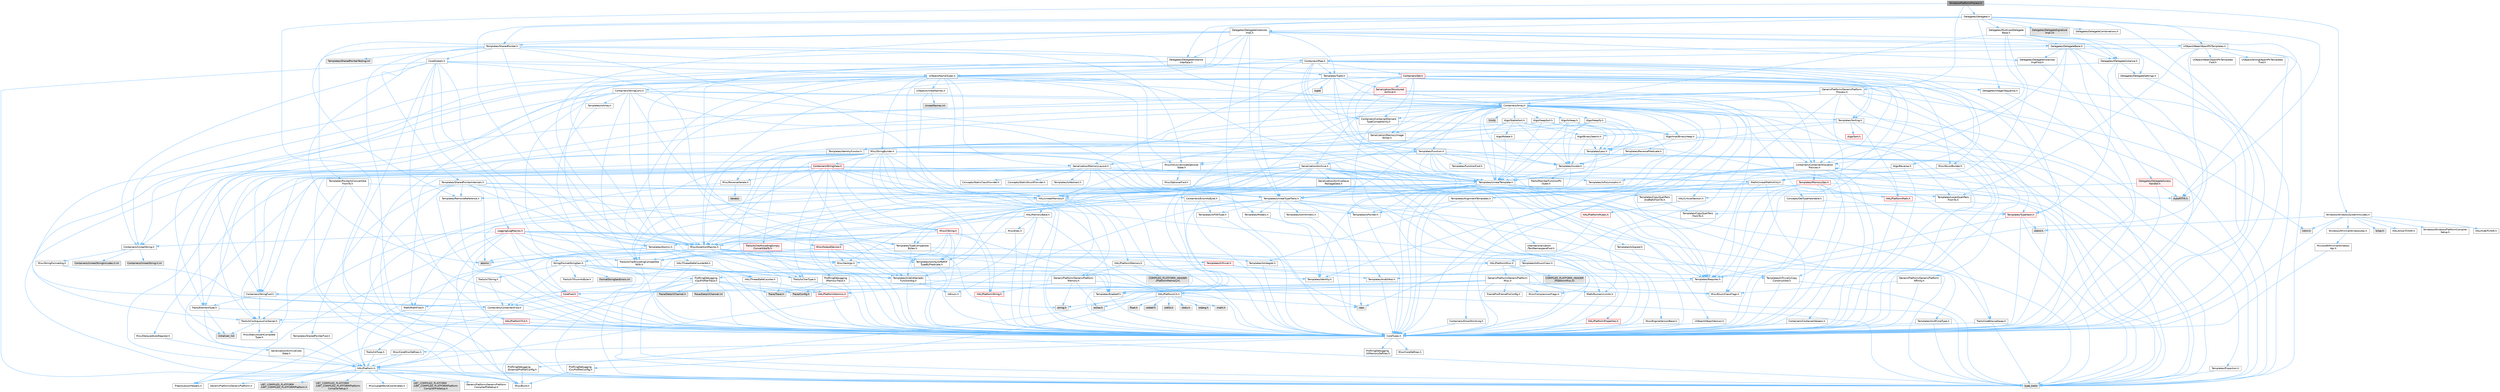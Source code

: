 digraph "WindowsPlatformProcess.h"
{
 // INTERACTIVE_SVG=YES
 // LATEX_PDF_SIZE
  bgcolor="transparent";
  edge [fontname=Helvetica,fontsize=10,labelfontname=Helvetica,labelfontsize=10];
  node [fontname=Helvetica,fontsize=10,shape=box,height=0.2,width=0.4];
  Node1 [id="Node000001",label="WindowsPlatformProcess.h",height=0.2,width=0.4,color="gray40", fillcolor="grey60", style="filled", fontcolor="black",tooltip=" "];
  Node1 -> Node2 [id="edge1_Node000001_Node000002",color="steelblue1",style="solid",tooltip=" "];
  Node2 [id="Node000002",label="CoreTypes.h",height=0.2,width=0.4,color="grey40", fillcolor="white", style="filled",URL="$dc/dec/CoreTypes_8h.html",tooltip=" "];
  Node2 -> Node3 [id="edge2_Node000002_Node000003",color="steelblue1",style="solid",tooltip=" "];
  Node3 [id="Node000003",label="HAL/Platform.h",height=0.2,width=0.4,color="grey40", fillcolor="white", style="filled",URL="$d9/dd0/Platform_8h.html",tooltip=" "];
  Node3 -> Node4 [id="edge3_Node000003_Node000004",color="steelblue1",style="solid",tooltip=" "];
  Node4 [id="Node000004",label="Misc/Build.h",height=0.2,width=0.4,color="grey40", fillcolor="white", style="filled",URL="$d3/dbb/Build_8h.html",tooltip=" "];
  Node3 -> Node5 [id="edge4_Node000003_Node000005",color="steelblue1",style="solid",tooltip=" "];
  Node5 [id="Node000005",label="Misc/LargeWorldCoordinates.h",height=0.2,width=0.4,color="grey40", fillcolor="white", style="filled",URL="$d2/dcb/LargeWorldCoordinates_8h.html",tooltip=" "];
  Node3 -> Node6 [id="edge5_Node000003_Node000006",color="steelblue1",style="solid",tooltip=" "];
  Node6 [id="Node000006",label="type_traits",height=0.2,width=0.4,color="grey60", fillcolor="#E0E0E0", style="filled",tooltip=" "];
  Node3 -> Node7 [id="edge6_Node000003_Node000007",color="steelblue1",style="solid",tooltip=" "];
  Node7 [id="Node000007",label="PreprocessorHelpers.h",height=0.2,width=0.4,color="grey40", fillcolor="white", style="filled",URL="$db/ddb/PreprocessorHelpers_8h.html",tooltip=" "];
  Node3 -> Node8 [id="edge7_Node000003_Node000008",color="steelblue1",style="solid",tooltip=" "];
  Node8 [id="Node000008",label="UBT_COMPILED_PLATFORM\l/UBT_COMPILED_PLATFORMPlatform\lCompilerPreSetup.h",height=0.2,width=0.4,color="grey60", fillcolor="#E0E0E0", style="filled",tooltip=" "];
  Node3 -> Node9 [id="edge8_Node000003_Node000009",color="steelblue1",style="solid",tooltip=" "];
  Node9 [id="Node000009",label="GenericPlatform/GenericPlatform\lCompilerPreSetup.h",height=0.2,width=0.4,color="grey40", fillcolor="white", style="filled",URL="$d9/dc8/GenericPlatformCompilerPreSetup_8h.html",tooltip=" "];
  Node3 -> Node10 [id="edge9_Node000003_Node000010",color="steelblue1",style="solid",tooltip=" "];
  Node10 [id="Node000010",label="GenericPlatform/GenericPlatform.h",height=0.2,width=0.4,color="grey40", fillcolor="white", style="filled",URL="$d6/d84/GenericPlatform_8h.html",tooltip=" "];
  Node3 -> Node11 [id="edge10_Node000003_Node000011",color="steelblue1",style="solid",tooltip=" "];
  Node11 [id="Node000011",label="UBT_COMPILED_PLATFORM\l/UBT_COMPILED_PLATFORMPlatform.h",height=0.2,width=0.4,color="grey60", fillcolor="#E0E0E0", style="filled",tooltip=" "];
  Node3 -> Node12 [id="edge11_Node000003_Node000012",color="steelblue1",style="solid",tooltip=" "];
  Node12 [id="Node000012",label="UBT_COMPILED_PLATFORM\l/UBT_COMPILED_PLATFORMPlatform\lCompilerSetup.h",height=0.2,width=0.4,color="grey60", fillcolor="#E0E0E0", style="filled",tooltip=" "];
  Node2 -> Node13 [id="edge12_Node000002_Node000013",color="steelblue1",style="solid",tooltip=" "];
  Node13 [id="Node000013",label="ProfilingDebugging\l/UMemoryDefines.h",height=0.2,width=0.4,color="grey40", fillcolor="white", style="filled",URL="$d2/da2/UMemoryDefines_8h.html",tooltip=" "];
  Node2 -> Node14 [id="edge13_Node000002_Node000014",color="steelblue1",style="solid",tooltip=" "];
  Node14 [id="Node000014",label="Misc/CoreMiscDefines.h",height=0.2,width=0.4,color="grey40", fillcolor="white", style="filled",URL="$da/d38/CoreMiscDefines_8h.html",tooltip=" "];
  Node14 -> Node3 [id="edge14_Node000014_Node000003",color="steelblue1",style="solid",tooltip=" "];
  Node14 -> Node7 [id="edge15_Node000014_Node000007",color="steelblue1",style="solid",tooltip=" "];
  Node2 -> Node15 [id="edge16_Node000002_Node000015",color="steelblue1",style="solid",tooltip=" "];
  Node15 [id="Node000015",label="Misc/CoreDefines.h",height=0.2,width=0.4,color="grey40", fillcolor="white", style="filled",URL="$d3/dd2/CoreDefines_8h.html",tooltip=" "];
  Node1 -> Node16 [id="edge17_Node000001_Node000016",color="steelblue1",style="solid",tooltip=" "];
  Node16 [id="Node000016",label="Delegates/Delegate.h",height=0.2,width=0.4,color="grey40", fillcolor="white", style="filled",URL="$d4/d80/Delegate_8h.html",tooltip=" "];
  Node16 -> Node2 [id="edge18_Node000016_Node000002",color="steelblue1",style="solid",tooltip=" "];
  Node16 -> Node17 [id="edge19_Node000016_Node000017",color="steelblue1",style="solid",tooltip=" "];
  Node17 [id="Node000017",label="Misc/AssertionMacros.h",height=0.2,width=0.4,color="grey40", fillcolor="white", style="filled",URL="$d0/dfa/AssertionMacros_8h.html",tooltip=" "];
  Node17 -> Node2 [id="edge20_Node000017_Node000002",color="steelblue1",style="solid",tooltip=" "];
  Node17 -> Node3 [id="edge21_Node000017_Node000003",color="steelblue1",style="solid",tooltip=" "];
  Node17 -> Node18 [id="edge22_Node000017_Node000018",color="steelblue1",style="solid",tooltip=" "];
  Node18 [id="Node000018",label="HAL/PlatformMisc.h",height=0.2,width=0.4,color="grey40", fillcolor="white", style="filled",URL="$d0/df5/PlatformMisc_8h.html",tooltip=" "];
  Node18 -> Node2 [id="edge23_Node000018_Node000002",color="steelblue1",style="solid",tooltip=" "];
  Node18 -> Node19 [id="edge24_Node000018_Node000019",color="steelblue1",style="solid",tooltip=" "];
  Node19 [id="Node000019",label="GenericPlatform/GenericPlatform\lMisc.h",height=0.2,width=0.4,color="grey40", fillcolor="white", style="filled",URL="$db/d9a/GenericPlatformMisc_8h.html",tooltip=" "];
  Node19 -> Node20 [id="edge25_Node000019_Node000020",color="steelblue1",style="solid",tooltip=" "];
  Node20 [id="Node000020",label="Containers/StringFwd.h",height=0.2,width=0.4,color="grey40", fillcolor="white", style="filled",URL="$df/d37/StringFwd_8h.html",tooltip=" "];
  Node20 -> Node2 [id="edge26_Node000020_Node000002",color="steelblue1",style="solid",tooltip=" "];
  Node20 -> Node21 [id="edge27_Node000020_Node000021",color="steelblue1",style="solid",tooltip=" "];
  Node21 [id="Node000021",label="Traits/ElementType.h",height=0.2,width=0.4,color="grey40", fillcolor="white", style="filled",URL="$d5/d4f/ElementType_8h.html",tooltip=" "];
  Node21 -> Node3 [id="edge28_Node000021_Node000003",color="steelblue1",style="solid",tooltip=" "];
  Node21 -> Node22 [id="edge29_Node000021_Node000022",color="steelblue1",style="solid",tooltip=" "];
  Node22 [id="Node000022",label="initializer_list",height=0.2,width=0.4,color="grey60", fillcolor="#E0E0E0", style="filled",tooltip=" "];
  Node21 -> Node6 [id="edge30_Node000021_Node000006",color="steelblue1",style="solid",tooltip=" "];
  Node20 -> Node23 [id="edge31_Node000020_Node000023",color="steelblue1",style="solid",tooltip=" "];
  Node23 [id="Node000023",label="Traits/IsContiguousContainer.h",height=0.2,width=0.4,color="grey40", fillcolor="white", style="filled",URL="$d5/d3c/IsContiguousContainer_8h.html",tooltip=" "];
  Node23 -> Node2 [id="edge32_Node000023_Node000002",color="steelblue1",style="solid",tooltip=" "];
  Node23 -> Node24 [id="edge33_Node000023_Node000024",color="steelblue1",style="solid",tooltip=" "];
  Node24 [id="Node000024",label="Misc/StaticAssertComplete\lType.h",height=0.2,width=0.4,color="grey40", fillcolor="white", style="filled",URL="$d5/d4e/StaticAssertCompleteType_8h.html",tooltip=" "];
  Node23 -> Node22 [id="edge34_Node000023_Node000022",color="steelblue1",style="solid",tooltip=" "];
  Node19 -> Node25 [id="edge35_Node000019_Node000025",color="steelblue1",style="solid",tooltip=" "];
  Node25 [id="Node000025",label="CoreFwd.h",height=0.2,width=0.4,color="red", fillcolor="#FFF0F0", style="filled",URL="$d1/d1e/CoreFwd_8h.html",tooltip=" "];
  Node25 -> Node2 [id="edge36_Node000025_Node000002",color="steelblue1",style="solid",tooltip=" "];
  Node25 -> Node26 [id="edge37_Node000025_Node000026",color="steelblue1",style="solid",tooltip=" "];
  Node26 [id="Node000026",label="Containers/ContainersFwd.h",height=0.2,width=0.4,color="grey40", fillcolor="white", style="filled",URL="$d4/d0a/ContainersFwd_8h.html",tooltip=" "];
  Node26 -> Node3 [id="edge38_Node000026_Node000003",color="steelblue1",style="solid",tooltip=" "];
  Node26 -> Node2 [id="edge39_Node000026_Node000002",color="steelblue1",style="solid",tooltip=" "];
  Node26 -> Node23 [id="edge40_Node000026_Node000023",color="steelblue1",style="solid",tooltip=" "];
  Node25 -> Node27 [id="edge41_Node000025_Node000027",color="steelblue1",style="solid",tooltip=" "];
  Node27 [id="Node000027",label="Math/MathFwd.h",height=0.2,width=0.4,color="grey40", fillcolor="white", style="filled",URL="$d2/d10/MathFwd_8h.html",tooltip=" "];
  Node27 -> Node3 [id="edge42_Node000027_Node000003",color="steelblue1",style="solid",tooltip=" "];
  Node19 -> Node2 [id="edge43_Node000019_Node000002",color="steelblue1",style="solid",tooltip=" "];
  Node19 -> Node29 [id="edge44_Node000019_Node000029",color="steelblue1",style="solid",tooltip=" "];
  Node29 [id="Node000029",label="FramePro/FrameProConfig.h",height=0.2,width=0.4,color="grey40", fillcolor="white", style="filled",URL="$d7/d90/FrameProConfig_8h.html",tooltip=" "];
  Node19 -> Node30 [id="edge45_Node000019_Node000030",color="steelblue1",style="solid",tooltip=" "];
  Node30 [id="Node000030",label="HAL/PlatformCrt.h",height=0.2,width=0.4,color="grey40", fillcolor="white", style="filled",URL="$d8/d75/PlatformCrt_8h.html",tooltip=" "];
  Node30 -> Node31 [id="edge46_Node000030_Node000031",color="steelblue1",style="solid",tooltip=" "];
  Node31 [id="Node000031",label="new",height=0.2,width=0.4,color="grey60", fillcolor="#E0E0E0", style="filled",tooltip=" "];
  Node30 -> Node32 [id="edge47_Node000030_Node000032",color="steelblue1",style="solid",tooltip=" "];
  Node32 [id="Node000032",label="wchar.h",height=0.2,width=0.4,color="grey60", fillcolor="#E0E0E0", style="filled",tooltip=" "];
  Node30 -> Node33 [id="edge48_Node000030_Node000033",color="steelblue1",style="solid",tooltip=" "];
  Node33 [id="Node000033",label="stddef.h",height=0.2,width=0.4,color="grey60", fillcolor="#E0E0E0", style="filled",tooltip=" "];
  Node30 -> Node34 [id="edge49_Node000030_Node000034",color="steelblue1",style="solid",tooltip=" "];
  Node34 [id="Node000034",label="stdlib.h",height=0.2,width=0.4,color="grey60", fillcolor="#E0E0E0", style="filled",tooltip=" "];
  Node30 -> Node35 [id="edge50_Node000030_Node000035",color="steelblue1",style="solid",tooltip=" "];
  Node35 [id="Node000035",label="stdio.h",height=0.2,width=0.4,color="grey60", fillcolor="#E0E0E0", style="filled",tooltip=" "];
  Node30 -> Node36 [id="edge51_Node000030_Node000036",color="steelblue1",style="solid",tooltip=" "];
  Node36 [id="Node000036",label="stdarg.h",height=0.2,width=0.4,color="grey60", fillcolor="#E0E0E0", style="filled",tooltip=" "];
  Node30 -> Node37 [id="edge52_Node000030_Node000037",color="steelblue1",style="solid",tooltip=" "];
  Node37 [id="Node000037",label="math.h",height=0.2,width=0.4,color="grey60", fillcolor="#E0E0E0", style="filled",tooltip=" "];
  Node30 -> Node38 [id="edge53_Node000030_Node000038",color="steelblue1",style="solid",tooltip=" "];
  Node38 [id="Node000038",label="float.h",height=0.2,width=0.4,color="grey60", fillcolor="#E0E0E0", style="filled",tooltip=" "];
  Node30 -> Node39 [id="edge54_Node000030_Node000039",color="steelblue1",style="solid",tooltip=" "];
  Node39 [id="Node000039",label="string.h",height=0.2,width=0.4,color="grey60", fillcolor="#E0E0E0", style="filled",tooltip=" "];
  Node19 -> Node40 [id="edge55_Node000019_Node000040",color="steelblue1",style="solid",tooltip=" "];
  Node40 [id="Node000040",label="Math/NumericLimits.h",height=0.2,width=0.4,color="grey40", fillcolor="white", style="filled",URL="$df/d1b/NumericLimits_8h.html",tooltip=" "];
  Node40 -> Node2 [id="edge56_Node000040_Node000002",color="steelblue1",style="solid",tooltip=" "];
  Node19 -> Node41 [id="edge57_Node000019_Node000041",color="steelblue1",style="solid",tooltip=" "];
  Node41 [id="Node000041",label="Misc/CompressionFlags.h",height=0.2,width=0.4,color="grey40", fillcolor="white", style="filled",URL="$d9/d76/CompressionFlags_8h.html",tooltip=" "];
  Node19 -> Node42 [id="edge58_Node000019_Node000042",color="steelblue1",style="solid",tooltip=" "];
  Node42 [id="Node000042",label="Misc/EnumClassFlags.h",height=0.2,width=0.4,color="grey40", fillcolor="white", style="filled",URL="$d8/de7/EnumClassFlags_8h.html",tooltip=" "];
  Node19 -> Node43 [id="edge59_Node000019_Node000043",color="steelblue1",style="solid",tooltip=" "];
  Node43 [id="Node000043",label="ProfilingDebugging\l/CsvProfilerConfig.h",height=0.2,width=0.4,color="grey40", fillcolor="white", style="filled",URL="$d3/d88/CsvProfilerConfig_8h.html",tooltip=" "];
  Node43 -> Node4 [id="edge60_Node000043_Node000004",color="steelblue1",style="solid",tooltip=" "];
  Node19 -> Node44 [id="edge61_Node000019_Node000044",color="steelblue1",style="solid",tooltip=" "];
  Node44 [id="Node000044",label="ProfilingDebugging\l/ExternalProfilerConfig.h",height=0.2,width=0.4,color="grey40", fillcolor="white", style="filled",URL="$d3/dbb/ExternalProfilerConfig_8h.html",tooltip=" "];
  Node44 -> Node4 [id="edge62_Node000044_Node000004",color="steelblue1",style="solid",tooltip=" "];
  Node18 -> Node45 [id="edge63_Node000018_Node000045",color="steelblue1",style="solid",tooltip=" "];
  Node45 [id="Node000045",label="COMPILED_PLATFORM_HEADER\l(PlatformMisc.h)",height=0.2,width=0.4,color="grey60", fillcolor="#E0E0E0", style="filled",tooltip=" "];
  Node18 -> Node46 [id="edge64_Node000018_Node000046",color="steelblue1",style="solid",tooltip=" "];
  Node46 [id="Node000046",label="ProfilingDebugging\l/CpuProfilerTrace.h",height=0.2,width=0.4,color="grey40", fillcolor="white", style="filled",URL="$da/dcb/CpuProfilerTrace_8h.html",tooltip=" "];
  Node46 -> Node2 [id="edge65_Node000046_Node000002",color="steelblue1",style="solid",tooltip=" "];
  Node46 -> Node26 [id="edge66_Node000046_Node000026",color="steelblue1",style="solid",tooltip=" "];
  Node46 -> Node47 [id="edge67_Node000046_Node000047",color="steelblue1",style="solid",tooltip=" "];
  Node47 [id="Node000047",label="HAL/PlatformAtomics.h",height=0.2,width=0.4,color="red", fillcolor="#FFF0F0", style="filled",URL="$d3/d36/PlatformAtomics_8h.html",tooltip=" "];
  Node47 -> Node2 [id="edge68_Node000047_Node000002",color="steelblue1",style="solid",tooltip=" "];
  Node46 -> Node7 [id="edge69_Node000046_Node000007",color="steelblue1",style="solid",tooltip=" "];
  Node46 -> Node4 [id="edge70_Node000046_Node000004",color="steelblue1",style="solid",tooltip=" "];
  Node46 -> Node50 [id="edge71_Node000046_Node000050",color="steelblue1",style="solid",tooltip=" "];
  Node50 [id="Node000050",label="Trace/Config.h",height=0.2,width=0.4,color="grey60", fillcolor="#E0E0E0", style="filled",tooltip=" "];
  Node46 -> Node51 [id="edge72_Node000046_Node000051",color="steelblue1",style="solid",tooltip=" "];
  Node51 [id="Node000051",label="Trace/Detail/Channel.h",height=0.2,width=0.4,color="grey60", fillcolor="#E0E0E0", style="filled",tooltip=" "];
  Node46 -> Node52 [id="edge73_Node000046_Node000052",color="steelblue1",style="solid",tooltip=" "];
  Node52 [id="Node000052",label="Trace/Detail/Channel.inl",height=0.2,width=0.4,color="grey60", fillcolor="#E0E0E0", style="filled",tooltip=" "];
  Node46 -> Node53 [id="edge74_Node000046_Node000053",color="steelblue1",style="solid",tooltip=" "];
  Node53 [id="Node000053",label="Trace/Trace.h",height=0.2,width=0.4,color="grey60", fillcolor="#E0E0E0", style="filled",tooltip=" "];
  Node17 -> Node7 [id="edge75_Node000017_Node000007",color="steelblue1",style="solid",tooltip=" "];
  Node17 -> Node54 [id="edge76_Node000017_Node000054",color="steelblue1",style="solid",tooltip=" "];
  Node54 [id="Node000054",label="Templates/EnableIf.h",height=0.2,width=0.4,color="grey40", fillcolor="white", style="filled",URL="$d7/d60/EnableIf_8h.html",tooltip=" "];
  Node54 -> Node2 [id="edge77_Node000054_Node000002",color="steelblue1",style="solid",tooltip=" "];
  Node17 -> Node55 [id="edge78_Node000017_Node000055",color="steelblue1",style="solid",tooltip=" "];
  Node55 [id="Node000055",label="Templates/IsArrayOrRefOf\lTypeByPredicate.h",height=0.2,width=0.4,color="grey40", fillcolor="white", style="filled",URL="$d6/da1/IsArrayOrRefOfTypeByPredicate_8h.html",tooltip=" "];
  Node55 -> Node2 [id="edge79_Node000055_Node000002",color="steelblue1",style="solid",tooltip=" "];
  Node17 -> Node56 [id="edge80_Node000017_Node000056",color="steelblue1",style="solid",tooltip=" "];
  Node56 [id="Node000056",label="Templates/IsValidVariadic\lFunctionArg.h",height=0.2,width=0.4,color="grey40", fillcolor="white", style="filled",URL="$d0/dc8/IsValidVariadicFunctionArg_8h.html",tooltip=" "];
  Node56 -> Node2 [id="edge81_Node000056_Node000002",color="steelblue1",style="solid",tooltip=" "];
  Node56 -> Node57 [id="edge82_Node000056_Node000057",color="steelblue1",style="solid",tooltip=" "];
  Node57 [id="Node000057",label="IsEnum.h",height=0.2,width=0.4,color="grey40", fillcolor="white", style="filled",URL="$d4/de5/IsEnum_8h.html",tooltip=" "];
  Node56 -> Node6 [id="edge83_Node000056_Node000006",color="steelblue1",style="solid",tooltip=" "];
  Node17 -> Node58 [id="edge84_Node000017_Node000058",color="steelblue1",style="solid",tooltip=" "];
  Node58 [id="Node000058",label="Traits/IsCharEncodingCompatible\lWith.h",height=0.2,width=0.4,color="grey40", fillcolor="white", style="filled",URL="$df/dd1/IsCharEncodingCompatibleWith_8h.html",tooltip=" "];
  Node58 -> Node6 [id="edge85_Node000058_Node000006",color="steelblue1",style="solid",tooltip=" "];
  Node58 -> Node59 [id="edge86_Node000058_Node000059",color="steelblue1",style="solid",tooltip=" "];
  Node59 [id="Node000059",label="Traits/IsCharType.h",height=0.2,width=0.4,color="grey40", fillcolor="white", style="filled",URL="$db/d51/IsCharType_8h.html",tooltip=" "];
  Node59 -> Node2 [id="edge87_Node000059_Node000002",color="steelblue1",style="solid",tooltip=" "];
  Node17 -> Node60 [id="edge88_Node000017_Node000060",color="steelblue1",style="solid",tooltip=" "];
  Node60 [id="Node000060",label="Misc/VarArgs.h",height=0.2,width=0.4,color="grey40", fillcolor="white", style="filled",URL="$d5/d6f/VarArgs_8h.html",tooltip=" "];
  Node60 -> Node2 [id="edge89_Node000060_Node000002",color="steelblue1",style="solid",tooltip=" "];
  Node17 -> Node61 [id="edge90_Node000017_Node000061",color="steelblue1",style="solid",tooltip=" "];
  Node61 [id="Node000061",label="String/FormatStringSan.h",height=0.2,width=0.4,color="grey40", fillcolor="white", style="filled",URL="$d3/d8b/FormatStringSan_8h.html",tooltip=" "];
  Node61 -> Node6 [id="edge91_Node000061_Node000006",color="steelblue1",style="solid",tooltip=" "];
  Node61 -> Node2 [id="edge92_Node000061_Node000002",color="steelblue1",style="solid",tooltip=" "];
  Node61 -> Node62 [id="edge93_Node000061_Node000062",color="steelblue1",style="solid",tooltip=" "];
  Node62 [id="Node000062",label="Templates/Requires.h",height=0.2,width=0.4,color="grey40", fillcolor="white", style="filled",URL="$dc/d96/Requires_8h.html",tooltip=" "];
  Node62 -> Node54 [id="edge94_Node000062_Node000054",color="steelblue1",style="solid",tooltip=" "];
  Node62 -> Node6 [id="edge95_Node000062_Node000006",color="steelblue1",style="solid",tooltip=" "];
  Node61 -> Node63 [id="edge96_Node000061_Node000063",color="steelblue1",style="solid",tooltip=" "];
  Node63 [id="Node000063",label="Templates/Identity.h",height=0.2,width=0.4,color="grey40", fillcolor="white", style="filled",URL="$d0/dd5/Identity_8h.html",tooltip=" "];
  Node61 -> Node56 [id="edge97_Node000061_Node000056",color="steelblue1",style="solid",tooltip=" "];
  Node61 -> Node59 [id="edge98_Node000061_Node000059",color="steelblue1",style="solid",tooltip=" "];
  Node61 -> Node64 [id="edge99_Node000061_Node000064",color="steelblue1",style="solid",tooltip=" "];
  Node64 [id="Node000064",label="Traits/IsTEnumAsByte.h",height=0.2,width=0.4,color="grey40", fillcolor="white", style="filled",URL="$d1/de6/IsTEnumAsByte_8h.html",tooltip=" "];
  Node61 -> Node65 [id="edge100_Node000061_Node000065",color="steelblue1",style="solid",tooltip=" "];
  Node65 [id="Node000065",label="Traits/IsTString.h",height=0.2,width=0.4,color="grey40", fillcolor="white", style="filled",URL="$d0/df8/IsTString_8h.html",tooltip=" "];
  Node65 -> Node26 [id="edge101_Node000065_Node000026",color="steelblue1",style="solid",tooltip=" "];
  Node61 -> Node26 [id="edge102_Node000061_Node000026",color="steelblue1",style="solid",tooltip=" "];
  Node61 -> Node66 [id="edge103_Node000061_Node000066",color="steelblue1",style="solid",tooltip=" "];
  Node66 [id="Node000066",label="FormatStringSanErrors.inl",height=0.2,width=0.4,color="grey60", fillcolor="#E0E0E0", style="filled",tooltip=" "];
  Node17 -> Node67 [id="edge104_Node000017_Node000067",color="steelblue1",style="solid",tooltip=" "];
  Node67 [id="Node000067",label="atomic",height=0.2,width=0.4,color="grey60", fillcolor="#E0E0E0", style="filled",tooltip=" "];
  Node16 -> Node68 [id="edge105_Node000016_Node000068",color="steelblue1",style="solid",tooltip=" "];
  Node68 [id="Node000068",label="UObject/NameTypes.h",height=0.2,width=0.4,color="grey40", fillcolor="white", style="filled",URL="$d6/d35/NameTypes_8h.html",tooltip=" "];
  Node68 -> Node2 [id="edge106_Node000068_Node000002",color="steelblue1",style="solid",tooltip=" "];
  Node68 -> Node17 [id="edge107_Node000068_Node000017",color="steelblue1",style="solid",tooltip=" "];
  Node68 -> Node69 [id="edge108_Node000068_Node000069",color="steelblue1",style="solid",tooltip=" "];
  Node69 [id="Node000069",label="HAL/UnrealMemory.h",height=0.2,width=0.4,color="grey40", fillcolor="white", style="filled",URL="$d9/d96/UnrealMemory_8h.html",tooltip=" "];
  Node69 -> Node2 [id="edge109_Node000069_Node000002",color="steelblue1",style="solid",tooltip=" "];
  Node69 -> Node70 [id="edge110_Node000069_Node000070",color="steelblue1",style="solid",tooltip=" "];
  Node70 [id="Node000070",label="GenericPlatform/GenericPlatform\lMemory.h",height=0.2,width=0.4,color="grey40", fillcolor="white", style="filled",URL="$dd/d22/GenericPlatformMemory_8h.html",tooltip=" "];
  Node70 -> Node25 [id="edge111_Node000070_Node000025",color="steelblue1",style="solid",tooltip=" "];
  Node70 -> Node2 [id="edge112_Node000070_Node000002",color="steelblue1",style="solid",tooltip=" "];
  Node70 -> Node71 [id="edge113_Node000070_Node000071",color="steelblue1",style="solid",tooltip=" "];
  Node71 [id="Node000071",label="HAL/PlatformString.h",height=0.2,width=0.4,color="red", fillcolor="#FFF0F0", style="filled",URL="$db/db5/PlatformString_8h.html",tooltip=" "];
  Node71 -> Node2 [id="edge114_Node000071_Node000002",color="steelblue1",style="solid",tooltip=" "];
  Node70 -> Node39 [id="edge115_Node000070_Node000039",color="steelblue1",style="solid",tooltip=" "];
  Node70 -> Node32 [id="edge116_Node000070_Node000032",color="steelblue1",style="solid",tooltip=" "];
  Node69 -> Node73 [id="edge117_Node000069_Node000073",color="steelblue1",style="solid",tooltip=" "];
  Node73 [id="Node000073",label="HAL/MemoryBase.h",height=0.2,width=0.4,color="grey40", fillcolor="white", style="filled",URL="$d6/d9f/MemoryBase_8h.html",tooltip=" "];
  Node73 -> Node2 [id="edge118_Node000073_Node000002",color="steelblue1",style="solid",tooltip=" "];
  Node73 -> Node47 [id="edge119_Node000073_Node000047",color="steelblue1",style="solid",tooltip=" "];
  Node73 -> Node30 [id="edge120_Node000073_Node000030",color="steelblue1",style="solid",tooltip=" "];
  Node73 -> Node74 [id="edge121_Node000073_Node000074",color="steelblue1",style="solid",tooltip=" "];
  Node74 [id="Node000074",label="Misc/Exec.h",height=0.2,width=0.4,color="grey40", fillcolor="white", style="filled",URL="$de/ddb/Exec_8h.html",tooltip=" "];
  Node74 -> Node2 [id="edge122_Node000074_Node000002",color="steelblue1",style="solid",tooltip=" "];
  Node74 -> Node17 [id="edge123_Node000074_Node000017",color="steelblue1",style="solid",tooltip=" "];
  Node73 -> Node75 [id="edge124_Node000073_Node000075",color="steelblue1",style="solid",tooltip=" "];
  Node75 [id="Node000075",label="Misc/OutputDevice.h",height=0.2,width=0.4,color="red", fillcolor="#FFF0F0", style="filled",URL="$d7/d32/OutputDevice_8h.html",tooltip=" "];
  Node75 -> Node25 [id="edge125_Node000075_Node000025",color="steelblue1",style="solid",tooltip=" "];
  Node75 -> Node2 [id="edge126_Node000075_Node000002",color="steelblue1",style="solid",tooltip=" "];
  Node75 -> Node60 [id="edge127_Node000075_Node000060",color="steelblue1",style="solid",tooltip=" "];
  Node75 -> Node55 [id="edge128_Node000075_Node000055",color="steelblue1",style="solid",tooltip=" "];
  Node75 -> Node56 [id="edge129_Node000075_Node000056",color="steelblue1",style="solid",tooltip=" "];
  Node75 -> Node58 [id="edge130_Node000075_Node000058",color="steelblue1",style="solid",tooltip=" "];
  Node73 -> Node77 [id="edge131_Node000073_Node000077",color="steelblue1",style="solid",tooltip=" "];
  Node77 [id="Node000077",label="Templates/Atomic.h",height=0.2,width=0.4,color="grey40", fillcolor="white", style="filled",URL="$d3/d91/Atomic_8h.html",tooltip=" "];
  Node77 -> Node78 [id="edge132_Node000077_Node000078",color="steelblue1",style="solid",tooltip=" "];
  Node78 [id="Node000078",label="HAL/ThreadSafeCounter.h",height=0.2,width=0.4,color="grey40", fillcolor="white", style="filled",URL="$dc/dc9/ThreadSafeCounter_8h.html",tooltip=" "];
  Node78 -> Node2 [id="edge133_Node000078_Node000002",color="steelblue1",style="solid",tooltip=" "];
  Node78 -> Node47 [id="edge134_Node000078_Node000047",color="steelblue1",style="solid",tooltip=" "];
  Node77 -> Node79 [id="edge135_Node000077_Node000079",color="steelblue1",style="solid",tooltip=" "];
  Node79 [id="Node000079",label="HAL/ThreadSafeCounter64.h",height=0.2,width=0.4,color="grey40", fillcolor="white", style="filled",URL="$d0/d12/ThreadSafeCounter64_8h.html",tooltip=" "];
  Node79 -> Node2 [id="edge136_Node000079_Node000002",color="steelblue1",style="solid",tooltip=" "];
  Node79 -> Node78 [id="edge137_Node000079_Node000078",color="steelblue1",style="solid",tooltip=" "];
  Node77 -> Node80 [id="edge138_Node000077_Node000080",color="steelblue1",style="solid",tooltip=" "];
  Node80 [id="Node000080",label="Templates/IsIntegral.h",height=0.2,width=0.4,color="grey40", fillcolor="white", style="filled",URL="$da/d64/IsIntegral_8h.html",tooltip=" "];
  Node80 -> Node2 [id="edge139_Node000080_Node000002",color="steelblue1",style="solid",tooltip=" "];
  Node77 -> Node81 [id="edge140_Node000077_Node000081",color="steelblue1",style="solid",tooltip=" "];
  Node81 [id="Node000081",label="Templates/IsTrivial.h",height=0.2,width=0.4,color="red", fillcolor="#FFF0F0", style="filled",URL="$da/d4c/IsTrivial_8h.html",tooltip=" "];
  Node81 -> Node82 [id="edge141_Node000081_Node000082",color="steelblue1",style="solid",tooltip=" "];
  Node82 [id="Node000082",label="Templates/AndOrNot.h",height=0.2,width=0.4,color="grey40", fillcolor="white", style="filled",URL="$db/d0a/AndOrNot_8h.html",tooltip=" "];
  Node82 -> Node2 [id="edge142_Node000082_Node000002",color="steelblue1",style="solid",tooltip=" "];
  Node81 -> Node83 [id="edge143_Node000081_Node000083",color="steelblue1",style="solid",tooltip=" "];
  Node83 [id="Node000083",label="Templates/IsTriviallyCopy\lConstructible.h",height=0.2,width=0.4,color="grey40", fillcolor="white", style="filled",URL="$d3/d78/IsTriviallyCopyConstructible_8h.html",tooltip=" "];
  Node83 -> Node2 [id="edge144_Node000083_Node000002",color="steelblue1",style="solid",tooltip=" "];
  Node83 -> Node6 [id="edge145_Node000083_Node000006",color="steelblue1",style="solid",tooltip=" "];
  Node81 -> Node6 [id="edge146_Node000081_Node000006",color="steelblue1",style="solid",tooltip=" "];
  Node77 -> Node85 [id="edge147_Node000077_Node000085",color="steelblue1",style="solid",tooltip=" "];
  Node85 [id="Node000085",label="Traits/IntType.h",height=0.2,width=0.4,color="grey40", fillcolor="white", style="filled",URL="$d7/deb/IntType_8h.html",tooltip=" "];
  Node85 -> Node3 [id="edge148_Node000085_Node000003",color="steelblue1",style="solid",tooltip=" "];
  Node77 -> Node67 [id="edge149_Node000077_Node000067",color="steelblue1",style="solid",tooltip=" "];
  Node69 -> Node86 [id="edge150_Node000069_Node000086",color="steelblue1",style="solid",tooltip=" "];
  Node86 [id="Node000086",label="HAL/PlatformMemory.h",height=0.2,width=0.4,color="grey40", fillcolor="white", style="filled",URL="$de/d68/PlatformMemory_8h.html",tooltip=" "];
  Node86 -> Node2 [id="edge151_Node000086_Node000002",color="steelblue1",style="solid",tooltip=" "];
  Node86 -> Node70 [id="edge152_Node000086_Node000070",color="steelblue1",style="solid",tooltip=" "];
  Node86 -> Node87 [id="edge153_Node000086_Node000087",color="steelblue1",style="solid",tooltip=" "];
  Node87 [id="Node000087",label="COMPILED_PLATFORM_HEADER\l(PlatformMemory.h)",height=0.2,width=0.4,color="grey60", fillcolor="#E0E0E0", style="filled",tooltip=" "];
  Node69 -> Node88 [id="edge154_Node000069_Node000088",color="steelblue1",style="solid",tooltip=" "];
  Node88 [id="Node000088",label="ProfilingDebugging\l/MemoryTrace.h",height=0.2,width=0.4,color="grey40", fillcolor="white", style="filled",URL="$da/dd7/MemoryTrace_8h.html",tooltip=" "];
  Node88 -> Node3 [id="edge155_Node000088_Node000003",color="steelblue1",style="solid",tooltip=" "];
  Node88 -> Node42 [id="edge156_Node000088_Node000042",color="steelblue1",style="solid",tooltip=" "];
  Node88 -> Node50 [id="edge157_Node000088_Node000050",color="steelblue1",style="solid",tooltip=" "];
  Node88 -> Node53 [id="edge158_Node000088_Node000053",color="steelblue1",style="solid",tooltip=" "];
  Node69 -> Node89 [id="edge159_Node000069_Node000089",color="steelblue1",style="solid",tooltip=" "];
  Node89 [id="Node000089",label="Templates/IsPointer.h",height=0.2,width=0.4,color="grey40", fillcolor="white", style="filled",URL="$d7/d05/IsPointer_8h.html",tooltip=" "];
  Node89 -> Node2 [id="edge160_Node000089_Node000002",color="steelblue1",style="solid",tooltip=" "];
  Node68 -> Node90 [id="edge161_Node000068_Node000090",color="steelblue1",style="solid",tooltip=" "];
  Node90 [id="Node000090",label="Templates/UnrealTypeTraits.h",height=0.2,width=0.4,color="grey40", fillcolor="white", style="filled",URL="$d2/d2d/UnrealTypeTraits_8h.html",tooltip=" "];
  Node90 -> Node2 [id="edge162_Node000090_Node000002",color="steelblue1",style="solid",tooltip=" "];
  Node90 -> Node89 [id="edge163_Node000090_Node000089",color="steelblue1",style="solid",tooltip=" "];
  Node90 -> Node17 [id="edge164_Node000090_Node000017",color="steelblue1",style="solid",tooltip=" "];
  Node90 -> Node82 [id="edge165_Node000090_Node000082",color="steelblue1",style="solid",tooltip=" "];
  Node90 -> Node54 [id="edge166_Node000090_Node000054",color="steelblue1",style="solid",tooltip=" "];
  Node90 -> Node91 [id="edge167_Node000090_Node000091",color="steelblue1",style="solid",tooltip=" "];
  Node91 [id="Node000091",label="Templates/IsArithmetic.h",height=0.2,width=0.4,color="grey40", fillcolor="white", style="filled",URL="$d2/d5d/IsArithmetic_8h.html",tooltip=" "];
  Node91 -> Node2 [id="edge168_Node000091_Node000002",color="steelblue1",style="solid",tooltip=" "];
  Node90 -> Node57 [id="edge169_Node000090_Node000057",color="steelblue1",style="solid",tooltip=" "];
  Node90 -> Node92 [id="edge170_Node000090_Node000092",color="steelblue1",style="solid",tooltip=" "];
  Node92 [id="Node000092",label="Templates/Models.h",height=0.2,width=0.4,color="grey40", fillcolor="white", style="filled",URL="$d3/d0c/Models_8h.html",tooltip=" "];
  Node92 -> Node63 [id="edge171_Node000092_Node000063",color="steelblue1",style="solid",tooltip=" "];
  Node90 -> Node93 [id="edge172_Node000090_Node000093",color="steelblue1",style="solid",tooltip=" "];
  Node93 [id="Node000093",label="Templates/IsPODType.h",height=0.2,width=0.4,color="grey40", fillcolor="white", style="filled",URL="$d7/db1/IsPODType_8h.html",tooltip=" "];
  Node93 -> Node2 [id="edge173_Node000093_Node000002",color="steelblue1",style="solid",tooltip=" "];
  Node90 -> Node94 [id="edge174_Node000090_Node000094",color="steelblue1",style="solid",tooltip=" "];
  Node94 [id="Node000094",label="Templates/IsUECoreType.h",height=0.2,width=0.4,color="grey40", fillcolor="white", style="filled",URL="$d1/db8/IsUECoreType_8h.html",tooltip=" "];
  Node94 -> Node2 [id="edge175_Node000094_Node000002",color="steelblue1",style="solid",tooltip=" "];
  Node94 -> Node6 [id="edge176_Node000094_Node000006",color="steelblue1",style="solid",tooltip=" "];
  Node90 -> Node83 [id="edge177_Node000090_Node000083",color="steelblue1",style="solid",tooltip=" "];
  Node68 -> Node95 [id="edge178_Node000068_Node000095",color="steelblue1",style="solid",tooltip=" "];
  Node95 [id="Node000095",label="Templates/UnrealTemplate.h",height=0.2,width=0.4,color="grey40", fillcolor="white", style="filled",URL="$d4/d24/UnrealTemplate_8h.html",tooltip=" "];
  Node95 -> Node2 [id="edge179_Node000095_Node000002",color="steelblue1",style="solid",tooltip=" "];
  Node95 -> Node89 [id="edge180_Node000095_Node000089",color="steelblue1",style="solid",tooltip=" "];
  Node95 -> Node69 [id="edge181_Node000095_Node000069",color="steelblue1",style="solid",tooltip=" "];
  Node95 -> Node96 [id="edge182_Node000095_Node000096",color="steelblue1",style="solid",tooltip=" "];
  Node96 [id="Node000096",label="Templates/CopyQualifiers\lAndRefsFromTo.h",height=0.2,width=0.4,color="grey40", fillcolor="white", style="filled",URL="$d3/db3/CopyQualifiersAndRefsFromTo_8h.html",tooltip=" "];
  Node96 -> Node97 [id="edge183_Node000096_Node000097",color="steelblue1",style="solid",tooltip=" "];
  Node97 [id="Node000097",label="Templates/CopyQualifiers\lFromTo.h",height=0.2,width=0.4,color="grey40", fillcolor="white", style="filled",URL="$d5/db4/CopyQualifiersFromTo_8h.html",tooltip=" "];
  Node95 -> Node90 [id="edge184_Node000095_Node000090",color="steelblue1",style="solid",tooltip=" "];
  Node95 -> Node98 [id="edge185_Node000095_Node000098",color="steelblue1",style="solid",tooltip=" "];
  Node98 [id="Node000098",label="Templates/RemoveReference.h",height=0.2,width=0.4,color="grey40", fillcolor="white", style="filled",URL="$da/dbe/RemoveReference_8h.html",tooltip=" "];
  Node98 -> Node2 [id="edge186_Node000098_Node000002",color="steelblue1",style="solid",tooltip=" "];
  Node95 -> Node62 [id="edge187_Node000095_Node000062",color="steelblue1",style="solid",tooltip=" "];
  Node95 -> Node99 [id="edge188_Node000095_Node000099",color="steelblue1",style="solid",tooltip=" "];
  Node99 [id="Node000099",label="Templates/TypeCompatible\lBytes.h",height=0.2,width=0.4,color="grey40", fillcolor="white", style="filled",URL="$df/d0a/TypeCompatibleBytes_8h.html",tooltip=" "];
  Node99 -> Node2 [id="edge189_Node000099_Node000002",color="steelblue1",style="solid",tooltip=" "];
  Node99 -> Node39 [id="edge190_Node000099_Node000039",color="steelblue1",style="solid",tooltip=" "];
  Node99 -> Node31 [id="edge191_Node000099_Node000031",color="steelblue1",style="solid",tooltip=" "];
  Node99 -> Node6 [id="edge192_Node000099_Node000006",color="steelblue1",style="solid",tooltip=" "];
  Node95 -> Node63 [id="edge193_Node000095_Node000063",color="steelblue1",style="solid",tooltip=" "];
  Node95 -> Node23 [id="edge194_Node000095_Node000023",color="steelblue1",style="solid",tooltip=" "];
  Node95 -> Node100 [id="edge195_Node000095_Node000100",color="steelblue1",style="solid",tooltip=" "];
  Node100 [id="Node000100",label="Traits/UseBitwiseSwap.h",height=0.2,width=0.4,color="grey40", fillcolor="white", style="filled",URL="$db/df3/UseBitwiseSwap_8h.html",tooltip=" "];
  Node100 -> Node2 [id="edge196_Node000100_Node000002",color="steelblue1",style="solid",tooltip=" "];
  Node100 -> Node6 [id="edge197_Node000100_Node000006",color="steelblue1",style="solid",tooltip=" "];
  Node95 -> Node6 [id="edge198_Node000095_Node000006",color="steelblue1",style="solid",tooltip=" "];
  Node68 -> Node101 [id="edge199_Node000068_Node000101",color="steelblue1",style="solid",tooltip=" "];
  Node101 [id="Node000101",label="Containers/UnrealString.h",height=0.2,width=0.4,color="grey40", fillcolor="white", style="filled",URL="$d5/dba/UnrealString_8h.html",tooltip=" "];
  Node101 -> Node102 [id="edge200_Node000101_Node000102",color="steelblue1",style="solid",tooltip=" "];
  Node102 [id="Node000102",label="Containers/UnrealStringIncludes.h.inl",height=0.2,width=0.4,color="grey60", fillcolor="#E0E0E0", style="filled",tooltip=" "];
  Node101 -> Node103 [id="edge201_Node000101_Node000103",color="steelblue1",style="solid",tooltip=" "];
  Node103 [id="Node000103",label="Containers/UnrealString.h.inl",height=0.2,width=0.4,color="grey60", fillcolor="#E0E0E0", style="filled",tooltip=" "];
  Node101 -> Node104 [id="edge202_Node000101_Node000104",color="steelblue1",style="solid",tooltip=" "];
  Node104 [id="Node000104",label="Misc/StringFormatArg.h",height=0.2,width=0.4,color="grey40", fillcolor="white", style="filled",URL="$d2/d16/StringFormatArg_8h.html",tooltip=" "];
  Node104 -> Node26 [id="edge203_Node000104_Node000026",color="steelblue1",style="solid",tooltip=" "];
  Node68 -> Node105 [id="edge204_Node000068_Node000105",color="steelblue1",style="solid",tooltip=" "];
  Node105 [id="Node000105",label="HAL/CriticalSection.h",height=0.2,width=0.4,color="grey40", fillcolor="white", style="filled",URL="$d6/d90/CriticalSection_8h.html",tooltip=" "];
  Node105 -> Node106 [id="edge205_Node000105_Node000106",color="steelblue1",style="solid",tooltip=" "];
  Node106 [id="Node000106",label="HAL/PlatformMutex.h",height=0.2,width=0.4,color="red", fillcolor="#FFF0F0", style="filled",URL="$d9/d0b/PlatformMutex_8h.html",tooltip=" "];
  Node106 -> Node2 [id="edge206_Node000106_Node000002",color="steelblue1",style="solid",tooltip=" "];
  Node68 -> Node108 [id="edge207_Node000068_Node000108",color="steelblue1",style="solid",tooltip=" "];
  Node108 [id="Node000108",label="Containers/StringConv.h",height=0.2,width=0.4,color="grey40", fillcolor="white", style="filled",URL="$d3/ddf/StringConv_8h.html",tooltip=" "];
  Node108 -> Node2 [id="edge208_Node000108_Node000002",color="steelblue1",style="solid",tooltip=" "];
  Node108 -> Node17 [id="edge209_Node000108_Node000017",color="steelblue1",style="solid",tooltip=" "];
  Node108 -> Node109 [id="edge210_Node000108_Node000109",color="steelblue1",style="solid",tooltip=" "];
  Node109 [id="Node000109",label="Containers/ContainerAllocation\lPolicies.h",height=0.2,width=0.4,color="grey40", fillcolor="white", style="filled",URL="$d7/dff/ContainerAllocationPolicies_8h.html",tooltip=" "];
  Node109 -> Node2 [id="edge211_Node000109_Node000002",color="steelblue1",style="solid",tooltip=" "];
  Node109 -> Node110 [id="edge212_Node000109_Node000110",color="steelblue1",style="solid",tooltip=" "];
  Node110 [id="Node000110",label="Containers/ContainerHelpers.h",height=0.2,width=0.4,color="grey40", fillcolor="white", style="filled",URL="$d7/d33/ContainerHelpers_8h.html",tooltip=" "];
  Node110 -> Node2 [id="edge213_Node000110_Node000002",color="steelblue1",style="solid",tooltip=" "];
  Node109 -> Node109 [id="edge214_Node000109_Node000109",color="steelblue1",style="solid",tooltip=" "];
  Node109 -> Node111 [id="edge215_Node000109_Node000111",color="steelblue1",style="solid",tooltip=" "];
  Node111 [id="Node000111",label="HAL/PlatformMath.h",height=0.2,width=0.4,color="red", fillcolor="#FFF0F0", style="filled",URL="$dc/d53/PlatformMath_8h.html",tooltip=" "];
  Node111 -> Node2 [id="edge216_Node000111_Node000002",color="steelblue1",style="solid",tooltip=" "];
  Node109 -> Node69 [id="edge217_Node000109_Node000069",color="steelblue1",style="solid",tooltip=" "];
  Node109 -> Node40 [id="edge218_Node000109_Node000040",color="steelblue1",style="solid",tooltip=" "];
  Node109 -> Node17 [id="edge219_Node000109_Node000017",color="steelblue1",style="solid",tooltip=" "];
  Node109 -> Node119 [id="edge220_Node000109_Node000119",color="steelblue1",style="solid",tooltip=" "];
  Node119 [id="Node000119",label="Templates/IsPolymorphic.h",height=0.2,width=0.4,color="grey40", fillcolor="white", style="filled",URL="$dc/d20/IsPolymorphic_8h.html",tooltip=" "];
  Node109 -> Node120 [id="edge221_Node000109_Node000120",color="steelblue1",style="solid",tooltip=" "];
  Node120 [id="Node000120",label="Templates/MemoryOps.h",height=0.2,width=0.4,color="red", fillcolor="#FFF0F0", style="filled",URL="$db/dea/MemoryOps_8h.html",tooltip=" "];
  Node120 -> Node2 [id="edge222_Node000120_Node000002",color="steelblue1",style="solid",tooltip=" "];
  Node120 -> Node69 [id="edge223_Node000120_Node000069",color="steelblue1",style="solid",tooltip=" "];
  Node120 -> Node83 [id="edge224_Node000120_Node000083",color="steelblue1",style="solid",tooltip=" "];
  Node120 -> Node62 [id="edge225_Node000120_Node000062",color="steelblue1",style="solid",tooltip=" "];
  Node120 -> Node90 [id="edge226_Node000120_Node000090",color="steelblue1",style="solid",tooltip=" "];
  Node120 -> Node100 [id="edge227_Node000120_Node000100",color="steelblue1",style="solid",tooltip=" "];
  Node120 -> Node31 [id="edge228_Node000120_Node000031",color="steelblue1",style="solid",tooltip=" "];
  Node120 -> Node6 [id="edge229_Node000120_Node000006",color="steelblue1",style="solid",tooltip=" "];
  Node109 -> Node99 [id="edge230_Node000109_Node000099",color="steelblue1",style="solid",tooltip=" "];
  Node109 -> Node6 [id="edge231_Node000109_Node000006",color="steelblue1",style="solid",tooltip=" "];
  Node108 -> Node121 [id="edge232_Node000108_Node000121",color="steelblue1",style="solid",tooltip=" "];
  Node121 [id="Node000121",label="Containers/Array.h",height=0.2,width=0.4,color="grey40", fillcolor="white", style="filled",URL="$df/dd0/Array_8h.html",tooltip=" "];
  Node121 -> Node2 [id="edge233_Node000121_Node000002",color="steelblue1",style="solid",tooltip=" "];
  Node121 -> Node17 [id="edge234_Node000121_Node000017",color="steelblue1",style="solid",tooltip=" "];
  Node121 -> Node122 [id="edge235_Node000121_Node000122",color="steelblue1",style="solid",tooltip=" "];
  Node122 [id="Node000122",label="Misc/IntrusiveUnsetOptional\lState.h",height=0.2,width=0.4,color="grey40", fillcolor="white", style="filled",URL="$d2/d0a/IntrusiveUnsetOptionalState_8h.html",tooltip=" "];
  Node122 -> Node123 [id="edge236_Node000122_Node000123",color="steelblue1",style="solid",tooltip=" "];
  Node123 [id="Node000123",label="Misc/OptionalFwd.h",height=0.2,width=0.4,color="grey40", fillcolor="white", style="filled",URL="$dc/d50/OptionalFwd_8h.html",tooltip=" "];
  Node121 -> Node124 [id="edge237_Node000121_Node000124",color="steelblue1",style="solid",tooltip=" "];
  Node124 [id="Node000124",label="Misc/ReverseIterate.h",height=0.2,width=0.4,color="grey40", fillcolor="white", style="filled",URL="$db/de3/ReverseIterate_8h.html",tooltip=" "];
  Node124 -> Node3 [id="edge238_Node000124_Node000003",color="steelblue1",style="solid",tooltip=" "];
  Node124 -> Node125 [id="edge239_Node000124_Node000125",color="steelblue1",style="solid",tooltip=" "];
  Node125 [id="Node000125",label="iterator",height=0.2,width=0.4,color="grey60", fillcolor="#E0E0E0", style="filled",tooltip=" "];
  Node121 -> Node69 [id="edge240_Node000121_Node000069",color="steelblue1",style="solid",tooltip=" "];
  Node121 -> Node90 [id="edge241_Node000121_Node000090",color="steelblue1",style="solid",tooltip=" "];
  Node121 -> Node95 [id="edge242_Node000121_Node000095",color="steelblue1",style="solid",tooltip=" "];
  Node121 -> Node126 [id="edge243_Node000121_Node000126",color="steelblue1",style="solid",tooltip=" "];
  Node126 [id="Node000126",label="Containers/AllowShrinking.h",height=0.2,width=0.4,color="grey40", fillcolor="white", style="filled",URL="$d7/d1a/AllowShrinking_8h.html",tooltip=" "];
  Node126 -> Node2 [id="edge244_Node000126_Node000002",color="steelblue1",style="solid",tooltip=" "];
  Node121 -> Node109 [id="edge245_Node000121_Node000109",color="steelblue1",style="solid",tooltip=" "];
  Node121 -> Node127 [id="edge246_Node000121_Node000127",color="steelblue1",style="solid",tooltip=" "];
  Node127 [id="Node000127",label="Containers/ContainerElement\lTypeCompatibility.h",height=0.2,width=0.4,color="grey40", fillcolor="white", style="filled",URL="$df/ddf/ContainerElementTypeCompatibility_8h.html",tooltip=" "];
  Node127 -> Node2 [id="edge247_Node000127_Node000002",color="steelblue1",style="solid",tooltip=" "];
  Node127 -> Node90 [id="edge248_Node000127_Node000090",color="steelblue1",style="solid",tooltip=" "];
  Node121 -> Node128 [id="edge249_Node000121_Node000128",color="steelblue1",style="solid",tooltip=" "];
  Node128 [id="Node000128",label="Serialization/Archive.h",height=0.2,width=0.4,color="grey40", fillcolor="white", style="filled",URL="$d7/d3b/Archive_8h.html",tooltip=" "];
  Node128 -> Node25 [id="edge250_Node000128_Node000025",color="steelblue1",style="solid",tooltip=" "];
  Node128 -> Node2 [id="edge251_Node000128_Node000002",color="steelblue1",style="solid",tooltip=" "];
  Node128 -> Node129 [id="edge252_Node000128_Node000129",color="steelblue1",style="solid",tooltip=" "];
  Node129 [id="Node000129",label="HAL/PlatformProperties.h",height=0.2,width=0.4,color="red", fillcolor="#FFF0F0", style="filled",URL="$d9/db0/PlatformProperties_8h.html",tooltip=" "];
  Node129 -> Node2 [id="edge253_Node000129_Node000002",color="steelblue1",style="solid",tooltip=" "];
  Node128 -> Node132 [id="edge254_Node000128_Node000132",color="steelblue1",style="solid",tooltip=" "];
  Node132 [id="Node000132",label="Internationalization\l/TextNamespaceFwd.h",height=0.2,width=0.4,color="grey40", fillcolor="white", style="filled",URL="$d8/d97/TextNamespaceFwd_8h.html",tooltip=" "];
  Node132 -> Node2 [id="edge255_Node000132_Node000002",color="steelblue1",style="solid",tooltip=" "];
  Node128 -> Node27 [id="edge256_Node000128_Node000027",color="steelblue1",style="solid",tooltip=" "];
  Node128 -> Node17 [id="edge257_Node000128_Node000017",color="steelblue1",style="solid",tooltip=" "];
  Node128 -> Node4 [id="edge258_Node000128_Node000004",color="steelblue1",style="solid",tooltip=" "];
  Node128 -> Node41 [id="edge259_Node000128_Node000041",color="steelblue1",style="solid",tooltip=" "];
  Node128 -> Node133 [id="edge260_Node000128_Node000133",color="steelblue1",style="solid",tooltip=" "];
  Node133 [id="Node000133",label="Misc/EngineVersionBase.h",height=0.2,width=0.4,color="grey40", fillcolor="white", style="filled",URL="$d5/d2b/EngineVersionBase_8h.html",tooltip=" "];
  Node133 -> Node2 [id="edge261_Node000133_Node000002",color="steelblue1",style="solid",tooltip=" "];
  Node128 -> Node60 [id="edge262_Node000128_Node000060",color="steelblue1",style="solid",tooltip=" "];
  Node128 -> Node134 [id="edge263_Node000128_Node000134",color="steelblue1",style="solid",tooltip=" "];
  Node134 [id="Node000134",label="Serialization/ArchiveCook\lData.h",height=0.2,width=0.4,color="grey40", fillcolor="white", style="filled",URL="$dc/db6/ArchiveCookData_8h.html",tooltip=" "];
  Node134 -> Node3 [id="edge264_Node000134_Node000003",color="steelblue1",style="solid",tooltip=" "];
  Node128 -> Node135 [id="edge265_Node000128_Node000135",color="steelblue1",style="solid",tooltip=" "];
  Node135 [id="Node000135",label="Serialization/ArchiveSave\lPackageData.h",height=0.2,width=0.4,color="grey40", fillcolor="white", style="filled",URL="$d1/d37/ArchiveSavePackageData_8h.html",tooltip=" "];
  Node128 -> Node54 [id="edge266_Node000128_Node000054",color="steelblue1",style="solid",tooltip=" "];
  Node128 -> Node55 [id="edge267_Node000128_Node000055",color="steelblue1",style="solid",tooltip=" "];
  Node128 -> Node136 [id="edge268_Node000128_Node000136",color="steelblue1",style="solid",tooltip=" "];
  Node136 [id="Node000136",label="Templates/IsEnumClass.h",height=0.2,width=0.4,color="grey40", fillcolor="white", style="filled",URL="$d7/d15/IsEnumClass_8h.html",tooltip=" "];
  Node136 -> Node2 [id="edge269_Node000136_Node000002",color="steelblue1",style="solid",tooltip=" "];
  Node136 -> Node82 [id="edge270_Node000136_Node000082",color="steelblue1",style="solid",tooltip=" "];
  Node128 -> Node116 [id="edge271_Node000128_Node000116",color="steelblue1",style="solid",tooltip=" "];
  Node116 [id="Node000116",label="Templates/IsSigned.h",height=0.2,width=0.4,color="grey40", fillcolor="white", style="filled",URL="$d8/dd8/IsSigned_8h.html",tooltip=" "];
  Node116 -> Node2 [id="edge272_Node000116_Node000002",color="steelblue1",style="solid",tooltip=" "];
  Node128 -> Node56 [id="edge273_Node000128_Node000056",color="steelblue1",style="solid",tooltip=" "];
  Node128 -> Node95 [id="edge274_Node000128_Node000095",color="steelblue1",style="solid",tooltip=" "];
  Node128 -> Node58 [id="edge275_Node000128_Node000058",color="steelblue1",style="solid",tooltip=" "];
  Node128 -> Node137 [id="edge276_Node000128_Node000137",color="steelblue1",style="solid",tooltip=" "];
  Node137 [id="Node000137",label="UObject/ObjectVersion.h",height=0.2,width=0.4,color="grey40", fillcolor="white", style="filled",URL="$da/d63/ObjectVersion_8h.html",tooltip=" "];
  Node137 -> Node2 [id="edge277_Node000137_Node000002",color="steelblue1",style="solid",tooltip=" "];
  Node121 -> Node138 [id="edge278_Node000121_Node000138",color="steelblue1",style="solid",tooltip=" "];
  Node138 [id="Node000138",label="Serialization/MemoryImage\lWriter.h",height=0.2,width=0.4,color="grey40", fillcolor="white", style="filled",URL="$d0/d08/MemoryImageWriter_8h.html",tooltip=" "];
  Node138 -> Node2 [id="edge279_Node000138_Node000002",color="steelblue1",style="solid",tooltip=" "];
  Node138 -> Node139 [id="edge280_Node000138_Node000139",color="steelblue1",style="solid",tooltip=" "];
  Node139 [id="Node000139",label="Serialization/MemoryLayout.h",height=0.2,width=0.4,color="grey40", fillcolor="white", style="filled",URL="$d7/d66/MemoryLayout_8h.html",tooltip=" "];
  Node139 -> Node140 [id="edge281_Node000139_Node000140",color="steelblue1",style="solid",tooltip=" "];
  Node140 [id="Node000140",label="Concepts/StaticClassProvider.h",height=0.2,width=0.4,color="grey40", fillcolor="white", style="filled",URL="$dd/d83/StaticClassProvider_8h.html",tooltip=" "];
  Node139 -> Node141 [id="edge282_Node000139_Node000141",color="steelblue1",style="solid",tooltip=" "];
  Node141 [id="Node000141",label="Concepts/StaticStructProvider.h",height=0.2,width=0.4,color="grey40", fillcolor="white", style="filled",URL="$d5/d77/StaticStructProvider_8h.html",tooltip=" "];
  Node139 -> Node142 [id="edge283_Node000139_Node000142",color="steelblue1",style="solid",tooltip=" "];
  Node142 [id="Node000142",label="Containers/EnumAsByte.h",height=0.2,width=0.4,color="grey40", fillcolor="white", style="filled",URL="$d6/d9a/EnumAsByte_8h.html",tooltip=" "];
  Node142 -> Node2 [id="edge284_Node000142_Node000002",color="steelblue1",style="solid",tooltip=" "];
  Node142 -> Node93 [id="edge285_Node000142_Node000093",color="steelblue1",style="solid",tooltip=" "];
  Node142 -> Node143 [id="edge286_Node000142_Node000143",color="steelblue1",style="solid",tooltip=" "];
  Node143 [id="Node000143",label="Templates/TypeHash.h",height=0.2,width=0.4,color="red", fillcolor="#FFF0F0", style="filled",URL="$d1/d62/TypeHash_8h.html",tooltip=" "];
  Node143 -> Node2 [id="edge287_Node000143_Node000002",color="steelblue1",style="solid",tooltip=" "];
  Node143 -> Node62 [id="edge288_Node000143_Node000062",color="steelblue1",style="solid",tooltip=" "];
  Node143 -> Node149 [id="edge289_Node000143_Node000149",color="steelblue1",style="solid",tooltip=" "];
  Node149 [id="Node000149",label="stdint.h",height=0.2,width=0.4,color="grey60", fillcolor="#E0E0E0", style="filled",tooltip=" "];
  Node143 -> Node6 [id="edge290_Node000143_Node000006",color="steelblue1",style="solid",tooltip=" "];
  Node139 -> Node20 [id="edge291_Node000139_Node000020",color="steelblue1",style="solid",tooltip=" "];
  Node139 -> Node69 [id="edge292_Node000139_Node000069",color="steelblue1",style="solid",tooltip=" "];
  Node139 -> Node150 [id="edge293_Node000139_Node000150",color="steelblue1",style="solid",tooltip=" "];
  Node150 [id="Node000150",label="Misc/DelayedAutoRegister.h",height=0.2,width=0.4,color="grey40", fillcolor="white", style="filled",URL="$d1/dda/DelayedAutoRegister_8h.html",tooltip=" "];
  Node150 -> Node3 [id="edge294_Node000150_Node000003",color="steelblue1",style="solid",tooltip=" "];
  Node139 -> Node54 [id="edge295_Node000139_Node000054",color="steelblue1",style="solid",tooltip=" "];
  Node139 -> Node151 [id="edge296_Node000139_Node000151",color="steelblue1",style="solid",tooltip=" "];
  Node151 [id="Node000151",label="Templates/IsAbstract.h",height=0.2,width=0.4,color="grey40", fillcolor="white", style="filled",URL="$d8/db7/IsAbstract_8h.html",tooltip=" "];
  Node139 -> Node119 [id="edge297_Node000139_Node000119",color="steelblue1",style="solid",tooltip=" "];
  Node139 -> Node92 [id="edge298_Node000139_Node000092",color="steelblue1",style="solid",tooltip=" "];
  Node139 -> Node95 [id="edge299_Node000139_Node000095",color="steelblue1",style="solid",tooltip=" "];
  Node121 -> Node152 [id="edge300_Node000121_Node000152",color="steelblue1",style="solid",tooltip=" "];
  Node152 [id="Node000152",label="Algo/Heapify.h",height=0.2,width=0.4,color="grey40", fillcolor="white", style="filled",URL="$d0/d2a/Heapify_8h.html",tooltip=" "];
  Node152 -> Node153 [id="edge301_Node000152_Node000153",color="steelblue1",style="solid",tooltip=" "];
  Node153 [id="Node000153",label="Algo/Impl/BinaryHeap.h",height=0.2,width=0.4,color="grey40", fillcolor="white", style="filled",URL="$d7/da3/Algo_2Impl_2BinaryHeap_8h.html",tooltip=" "];
  Node153 -> Node154 [id="edge302_Node000153_Node000154",color="steelblue1",style="solid",tooltip=" "];
  Node154 [id="Node000154",label="Templates/Invoke.h",height=0.2,width=0.4,color="grey40", fillcolor="white", style="filled",URL="$d7/deb/Invoke_8h.html",tooltip=" "];
  Node154 -> Node2 [id="edge303_Node000154_Node000002",color="steelblue1",style="solid",tooltip=" "];
  Node154 -> Node155 [id="edge304_Node000154_Node000155",color="steelblue1",style="solid",tooltip=" "];
  Node155 [id="Node000155",label="Traits/MemberFunctionPtr\lOuter.h",height=0.2,width=0.4,color="grey40", fillcolor="white", style="filled",URL="$db/da7/MemberFunctionPtrOuter_8h.html",tooltip=" "];
  Node154 -> Node95 [id="edge305_Node000154_Node000095",color="steelblue1",style="solid",tooltip=" "];
  Node154 -> Node6 [id="edge306_Node000154_Node000006",color="steelblue1",style="solid",tooltip=" "];
  Node153 -> Node156 [id="edge307_Node000153_Node000156",color="steelblue1",style="solid",tooltip=" "];
  Node156 [id="Node000156",label="Templates/Projection.h",height=0.2,width=0.4,color="grey40", fillcolor="white", style="filled",URL="$d7/df0/Projection_8h.html",tooltip=" "];
  Node156 -> Node6 [id="edge308_Node000156_Node000006",color="steelblue1",style="solid",tooltip=" "];
  Node153 -> Node157 [id="edge309_Node000153_Node000157",color="steelblue1",style="solid",tooltip=" "];
  Node157 [id="Node000157",label="Templates/ReversePredicate.h",height=0.2,width=0.4,color="grey40", fillcolor="white", style="filled",URL="$d8/d28/ReversePredicate_8h.html",tooltip=" "];
  Node157 -> Node154 [id="edge310_Node000157_Node000154",color="steelblue1",style="solid",tooltip=" "];
  Node157 -> Node95 [id="edge311_Node000157_Node000095",color="steelblue1",style="solid",tooltip=" "];
  Node153 -> Node6 [id="edge312_Node000153_Node000006",color="steelblue1",style="solid",tooltip=" "];
  Node152 -> Node158 [id="edge313_Node000152_Node000158",color="steelblue1",style="solid",tooltip=" "];
  Node158 [id="Node000158",label="Templates/IdentityFunctor.h",height=0.2,width=0.4,color="grey40", fillcolor="white", style="filled",URL="$d7/d2e/IdentityFunctor_8h.html",tooltip=" "];
  Node158 -> Node3 [id="edge314_Node000158_Node000003",color="steelblue1",style="solid",tooltip=" "];
  Node152 -> Node154 [id="edge315_Node000152_Node000154",color="steelblue1",style="solid",tooltip=" "];
  Node152 -> Node159 [id="edge316_Node000152_Node000159",color="steelblue1",style="solid",tooltip=" "];
  Node159 [id="Node000159",label="Templates/Less.h",height=0.2,width=0.4,color="grey40", fillcolor="white", style="filled",URL="$de/dc8/Less_8h.html",tooltip=" "];
  Node159 -> Node2 [id="edge317_Node000159_Node000002",color="steelblue1",style="solid",tooltip=" "];
  Node159 -> Node95 [id="edge318_Node000159_Node000095",color="steelblue1",style="solid",tooltip=" "];
  Node152 -> Node95 [id="edge319_Node000152_Node000095",color="steelblue1",style="solid",tooltip=" "];
  Node121 -> Node160 [id="edge320_Node000121_Node000160",color="steelblue1",style="solid",tooltip=" "];
  Node160 [id="Node000160",label="Algo/HeapSort.h",height=0.2,width=0.4,color="grey40", fillcolor="white", style="filled",URL="$d3/d92/HeapSort_8h.html",tooltip=" "];
  Node160 -> Node153 [id="edge321_Node000160_Node000153",color="steelblue1",style="solid",tooltip=" "];
  Node160 -> Node158 [id="edge322_Node000160_Node000158",color="steelblue1",style="solid",tooltip=" "];
  Node160 -> Node159 [id="edge323_Node000160_Node000159",color="steelblue1",style="solid",tooltip=" "];
  Node160 -> Node95 [id="edge324_Node000160_Node000095",color="steelblue1",style="solid",tooltip=" "];
  Node121 -> Node161 [id="edge325_Node000121_Node000161",color="steelblue1",style="solid",tooltip=" "];
  Node161 [id="Node000161",label="Algo/IsHeap.h",height=0.2,width=0.4,color="grey40", fillcolor="white", style="filled",URL="$de/d32/IsHeap_8h.html",tooltip=" "];
  Node161 -> Node153 [id="edge326_Node000161_Node000153",color="steelblue1",style="solid",tooltip=" "];
  Node161 -> Node158 [id="edge327_Node000161_Node000158",color="steelblue1",style="solid",tooltip=" "];
  Node161 -> Node154 [id="edge328_Node000161_Node000154",color="steelblue1",style="solid",tooltip=" "];
  Node161 -> Node159 [id="edge329_Node000161_Node000159",color="steelblue1",style="solid",tooltip=" "];
  Node161 -> Node95 [id="edge330_Node000161_Node000095",color="steelblue1",style="solid",tooltip=" "];
  Node121 -> Node153 [id="edge331_Node000121_Node000153",color="steelblue1",style="solid",tooltip=" "];
  Node121 -> Node162 [id="edge332_Node000121_Node000162",color="steelblue1",style="solid",tooltip=" "];
  Node162 [id="Node000162",label="Algo/StableSort.h",height=0.2,width=0.4,color="grey40", fillcolor="white", style="filled",URL="$d7/d3c/StableSort_8h.html",tooltip=" "];
  Node162 -> Node163 [id="edge333_Node000162_Node000163",color="steelblue1",style="solid",tooltip=" "];
  Node163 [id="Node000163",label="Algo/BinarySearch.h",height=0.2,width=0.4,color="grey40", fillcolor="white", style="filled",URL="$db/db4/BinarySearch_8h.html",tooltip=" "];
  Node163 -> Node158 [id="edge334_Node000163_Node000158",color="steelblue1",style="solid",tooltip=" "];
  Node163 -> Node154 [id="edge335_Node000163_Node000154",color="steelblue1",style="solid",tooltip=" "];
  Node163 -> Node159 [id="edge336_Node000163_Node000159",color="steelblue1",style="solid",tooltip=" "];
  Node162 -> Node164 [id="edge337_Node000162_Node000164",color="steelblue1",style="solid",tooltip=" "];
  Node164 [id="Node000164",label="Algo/Rotate.h",height=0.2,width=0.4,color="grey40", fillcolor="white", style="filled",URL="$dd/da7/Rotate_8h.html",tooltip=" "];
  Node164 -> Node95 [id="edge338_Node000164_Node000095",color="steelblue1",style="solid",tooltip=" "];
  Node162 -> Node158 [id="edge339_Node000162_Node000158",color="steelblue1",style="solid",tooltip=" "];
  Node162 -> Node154 [id="edge340_Node000162_Node000154",color="steelblue1",style="solid",tooltip=" "];
  Node162 -> Node159 [id="edge341_Node000162_Node000159",color="steelblue1",style="solid",tooltip=" "];
  Node162 -> Node95 [id="edge342_Node000162_Node000095",color="steelblue1",style="solid",tooltip=" "];
  Node121 -> Node165 [id="edge343_Node000121_Node000165",color="steelblue1",style="solid",tooltip=" "];
  Node165 [id="Node000165",label="Concepts/GetTypeHashable.h",height=0.2,width=0.4,color="grey40", fillcolor="white", style="filled",URL="$d3/da2/GetTypeHashable_8h.html",tooltip=" "];
  Node165 -> Node2 [id="edge344_Node000165_Node000002",color="steelblue1",style="solid",tooltip=" "];
  Node165 -> Node143 [id="edge345_Node000165_Node000143",color="steelblue1",style="solid",tooltip=" "];
  Node121 -> Node158 [id="edge346_Node000121_Node000158",color="steelblue1",style="solid",tooltip=" "];
  Node121 -> Node154 [id="edge347_Node000121_Node000154",color="steelblue1",style="solid",tooltip=" "];
  Node121 -> Node159 [id="edge348_Node000121_Node000159",color="steelblue1",style="solid",tooltip=" "];
  Node121 -> Node166 [id="edge349_Node000121_Node000166",color="steelblue1",style="solid",tooltip=" "];
  Node166 [id="Node000166",label="Templates/LosesQualifiers\lFromTo.h",height=0.2,width=0.4,color="grey40", fillcolor="white", style="filled",URL="$d2/db3/LosesQualifiersFromTo_8h.html",tooltip=" "];
  Node166 -> Node97 [id="edge350_Node000166_Node000097",color="steelblue1",style="solid",tooltip=" "];
  Node166 -> Node6 [id="edge351_Node000166_Node000006",color="steelblue1",style="solid",tooltip=" "];
  Node121 -> Node62 [id="edge352_Node000121_Node000062",color="steelblue1",style="solid",tooltip=" "];
  Node121 -> Node167 [id="edge353_Node000121_Node000167",color="steelblue1",style="solid",tooltip=" "];
  Node167 [id="Node000167",label="Templates/Sorting.h",height=0.2,width=0.4,color="grey40", fillcolor="white", style="filled",URL="$d3/d9e/Sorting_8h.html",tooltip=" "];
  Node167 -> Node2 [id="edge354_Node000167_Node000002",color="steelblue1",style="solid",tooltip=" "];
  Node167 -> Node163 [id="edge355_Node000167_Node000163",color="steelblue1",style="solid",tooltip=" "];
  Node167 -> Node168 [id="edge356_Node000167_Node000168",color="steelblue1",style="solid",tooltip=" "];
  Node168 [id="Node000168",label="Algo/Sort.h",height=0.2,width=0.4,color="red", fillcolor="#FFF0F0", style="filled",URL="$d1/d87/Sort_8h.html",tooltip=" "];
  Node167 -> Node111 [id="edge357_Node000167_Node000111",color="steelblue1",style="solid",tooltip=" "];
  Node167 -> Node159 [id="edge358_Node000167_Node000159",color="steelblue1",style="solid",tooltip=" "];
  Node121 -> Node171 [id="edge359_Node000121_Node000171",color="steelblue1",style="solid",tooltip=" "];
  Node171 [id="Node000171",label="Templates/AlignmentTemplates.h",height=0.2,width=0.4,color="grey40", fillcolor="white", style="filled",URL="$dd/d32/AlignmentTemplates_8h.html",tooltip=" "];
  Node171 -> Node2 [id="edge360_Node000171_Node000002",color="steelblue1",style="solid",tooltip=" "];
  Node171 -> Node80 [id="edge361_Node000171_Node000080",color="steelblue1",style="solid",tooltip=" "];
  Node171 -> Node89 [id="edge362_Node000171_Node000089",color="steelblue1",style="solid",tooltip=" "];
  Node121 -> Node21 [id="edge363_Node000121_Node000021",color="steelblue1",style="solid",tooltip=" "];
  Node121 -> Node117 [id="edge364_Node000121_Node000117",color="steelblue1",style="solid",tooltip=" "];
  Node117 [id="Node000117",label="limits",height=0.2,width=0.4,color="grey60", fillcolor="#E0E0E0", style="filled",tooltip=" "];
  Node121 -> Node6 [id="edge365_Node000121_Node000006",color="steelblue1",style="solid",tooltip=" "];
  Node108 -> Node145 [id="edge366_Node000108_Node000145",color="steelblue1",style="solid",tooltip=" "];
  Node145 [id="Node000145",label="Misc/CString.h",height=0.2,width=0.4,color="red", fillcolor="#FFF0F0", style="filled",URL="$d2/d49/CString_8h.html",tooltip=" "];
  Node145 -> Node2 [id="edge367_Node000145_Node000002",color="steelblue1",style="solid",tooltip=" "];
  Node145 -> Node30 [id="edge368_Node000145_Node000030",color="steelblue1",style="solid",tooltip=" "];
  Node145 -> Node71 [id="edge369_Node000145_Node000071",color="steelblue1",style="solid",tooltip=" "];
  Node145 -> Node17 [id="edge370_Node000145_Node000017",color="steelblue1",style="solid",tooltip=" "];
  Node145 -> Node60 [id="edge371_Node000145_Node000060",color="steelblue1",style="solid",tooltip=" "];
  Node145 -> Node55 [id="edge372_Node000145_Node000055",color="steelblue1",style="solid",tooltip=" "];
  Node145 -> Node56 [id="edge373_Node000145_Node000056",color="steelblue1",style="solid",tooltip=" "];
  Node145 -> Node58 [id="edge374_Node000145_Node000058",color="steelblue1",style="solid",tooltip=" "];
  Node108 -> Node172 [id="edge375_Node000108_Node000172",color="steelblue1",style="solid",tooltip=" "];
  Node172 [id="Node000172",label="Templates/IsArray.h",height=0.2,width=0.4,color="grey40", fillcolor="white", style="filled",URL="$d8/d8d/IsArray_8h.html",tooltip=" "];
  Node172 -> Node2 [id="edge376_Node000172_Node000002",color="steelblue1",style="solid",tooltip=" "];
  Node108 -> Node95 [id="edge377_Node000108_Node000095",color="steelblue1",style="solid",tooltip=" "];
  Node108 -> Node90 [id="edge378_Node000108_Node000090",color="steelblue1",style="solid",tooltip=" "];
  Node108 -> Node21 [id="edge379_Node000108_Node000021",color="steelblue1",style="solid",tooltip=" "];
  Node108 -> Node58 [id="edge380_Node000108_Node000058",color="steelblue1",style="solid",tooltip=" "];
  Node108 -> Node23 [id="edge381_Node000108_Node000023",color="steelblue1",style="solid",tooltip=" "];
  Node108 -> Node6 [id="edge382_Node000108_Node000006",color="steelblue1",style="solid",tooltip=" "];
  Node68 -> Node20 [id="edge383_Node000068_Node000020",color="steelblue1",style="solid",tooltip=" "];
  Node68 -> Node173 [id="edge384_Node000068_Node000173",color="steelblue1",style="solid",tooltip=" "];
  Node173 [id="Node000173",label="UObject/UnrealNames.h",height=0.2,width=0.4,color="grey40", fillcolor="white", style="filled",URL="$d8/db1/UnrealNames_8h.html",tooltip=" "];
  Node173 -> Node2 [id="edge385_Node000173_Node000002",color="steelblue1",style="solid",tooltip=" "];
  Node173 -> Node174 [id="edge386_Node000173_Node000174",color="steelblue1",style="solid",tooltip=" "];
  Node174 [id="Node000174",label="UnrealNames.inl",height=0.2,width=0.4,color="grey60", fillcolor="#E0E0E0", style="filled",tooltip=" "];
  Node68 -> Node77 [id="edge387_Node000068_Node000077",color="steelblue1",style="solid",tooltip=" "];
  Node68 -> Node139 [id="edge388_Node000068_Node000139",color="steelblue1",style="solid",tooltip=" "];
  Node68 -> Node122 [id="edge389_Node000068_Node000122",color="steelblue1",style="solid",tooltip=" "];
  Node68 -> Node175 [id="edge390_Node000068_Node000175",color="steelblue1",style="solid",tooltip=" "];
  Node175 [id="Node000175",label="Misc/StringBuilder.h",height=0.2,width=0.4,color="grey40", fillcolor="white", style="filled",URL="$d4/d52/StringBuilder_8h.html",tooltip=" "];
  Node175 -> Node20 [id="edge391_Node000175_Node000020",color="steelblue1",style="solid",tooltip=" "];
  Node175 -> Node176 [id="edge392_Node000175_Node000176",color="steelblue1",style="solid",tooltip=" "];
  Node176 [id="Node000176",label="Containers/StringView.h",height=0.2,width=0.4,color="red", fillcolor="#FFF0F0", style="filled",URL="$dd/dea/StringView_8h.html",tooltip=" "];
  Node176 -> Node2 [id="edge393_Node000176_Node000002",color="steelblue1",style="solid",tooltip=" "];
  Node176 -> Node20 [id="edge394_Node000176_Node000020",color="steelblue1",style="solid",tooltip=" "];
  Node176 -> Node69 [id="edge395_Node000176_Node000069",color="steelblue1",style="solid",tooltip=" "];
  Node176 -> Node40 [id="edge396_Node000176_Node000040",color="steelblue1",style="solid",tooltip=" "];
  Node176 -> Node170 [id="edge397_Node000176_Node000170",color="steelblue1",style="solid",tooltip=" "];
  Node170 [id="Node000170",label="Math/UnrealMathUtility.h",height=0.2,width=0.4,color="grey40", fillcolor="white", style="filled",URL="$db/db8/UnrealMathUtility_8h.html",tooltip=" "];
  Node170 -> Node2 [id="edge398_Node000170_Node000002",color="steelblue1",style="solid",tooltip=" "];
  Node170 -> Node17 [id="edge399_Node000170_Node000017",color="steelblue1",style="solid",tooltip=" "];
  Node170 -> Node111 [id="edge400_Node000170_Node000111",color="steelblue1",style="solid",tooltip=" "];
  Node170 -> Node27 [id="edge401_Node000170_Node000027",color="steelblue1",style="solid",tooltip=" "];
  Node170 -> Node63 [id="edge402_Node000170_Node000063",color="steelblue1",style="solid",tooltip=" "];
  Node170 -> Node62 [id="edge403_Node000170_Node000062",color="steelblue1",style="solid",tooltip=" "];
  Node176 -> Node145 [id="edge404_Node000176_Node000145",color="steelblue1",style="solid",tooltip=" "];
  Node176 -> Node124 [id="edge405_Node000176_Node000124",color="steelblue1",style="solid",tooltip=" "];
  Node176 -> Node62 [id="edge406_Node000176_Node000062",color="steelblue1",style="solid",tooltip=" "];
  Node176 -> Node95 [id="edge407_Node000176_Node000095",color="steelblue1",style="solid",tooltip=" "];
  Node176 -> Node21 [id="edge408_Node000176_Node000021",color="steelblue1",style="solid",tooltip=" "];
  Node176 -> Node58 [id="edge409_Node000176_Node000058",color="steelblue1",style="solid",tooltip=" "];
  Node176 -> Node59 [id="edge410_Node000176_Node000059",color="steelblue1",style="solid",tooltip=" "];
  Node176 -> Node23 [id="edge411_Node000176_Node000023",color="steelblue1",style="solid",tooltip=" "];
  Node176 -> Node6 [id="edge412_Node000176_Node000006",color="steelblue1",style="solid",tooltip=" "];
  Node175 -> Node2 [id="edge413_Node000175_Node000002",color="steelblue1",style="solid",tooltip=" "];
  Node175 -> Node71 [id="edge414_Node000175_Node000071",color="steelblue1",style="solid",tooltip=" "];
  Node175 -> Node69 [id="edge415_Node000175_Node000069",color="steelblue1",style="solid",tooltip=" "];
  Node175 -> Node17 [id="edge416_Node000175_Node000017",color="steelblue1",style="solid",tooltip=" "];
  Node175 -> Node145 [id="edge417_Node000175_Node000145",color="steelblue1",style="solid",tooltip=" "];
  Node175 -> Node54 [id="edge418_Node000175_Node000054",color="steelblue1",style="solid",tooltip=" "];
  Node175 -> Node55 [id="edge419_Node000175_Node000055",color="steelblue1",style="solid",tooltip=" "];
  Node175 -> Node56 [id="edge420_Node000175_Node000056",color="steelblue1",style="solid",tooltip=" "];
  Node175 -> Node62 [id="edge421_Node000175_Node000062",color="steelblue1",style="solid",tooltip=" "];
  Node175 -> Node95 [id="edge422_Node000175_Node000095",color="steelblue1",style="solid",tooltip=" "];
  Node175 -> Node90 [id="edge423_Node000175_Node000090",color="steelblue1",style="solid",tooltip=" "];
  Node175 -> Node58 [id="edge424_Node000175_Node000058",color="steelblue1",style="solid",tooltip=" "];
  Node175 -> Node179 [id="edge425_Node000175_Node000179",color="steelblue1",style="solid",tooltip=" "];
  Node179 [id="Node000179",label="Traits/IsCharEncodingSimply\lConvertibleTo.h",height=0.2,width=0.4,color="red", fillcolor="#FFF0F0", style="filled",URL="$d4/dee/IsCharEncodingSimplyConvertibleTo_8h.html",tooltip=" "];
  Node179 -> Node6 [id="edge426_Node000179_Node000006",color="steelblue1",style="solid",tooltip=" "];
  Node179 -> Node58 [id="edge427_Node000179_Node000058",color="steelblue1",style="solid",tooltip=" "];
  Node179 -> Node59 [id="edge428_Node000179_Node000059",color="steelblue1",style="solid",tooltip=" "];
  Node175 -> Node59 [id="edge429_Node000175_Node000059",color="steelblue1",style="solid",tooltip=" "];
  Node175 -> Node23 [id="edge430_Node000175_Node000023",color="steelblue1",style="solid",tooltip=" "];
  Node175 -> Node6 [id="edge431_Node000175_Node000006",color="steelblue1",style="solid",tooltip=" "];
  Node68 -> Node53 [id="edge432_Node000068_Node000053",color="steelblue1",style="solid",tooltip=" "];
  Node16 -> Node181 [id="edge433_Node000016_Node000181",color="steelblue1",style="solid",tooltip=" "];
  Node181 [id="Node000181",label="Templates/SharedPointer.h",height=0.2,width=0.4,color="grey40", fillcolor="white", style="filled",URL="$d2/d17/SharedPointer_8h.html",tooltip=" "];
  Node181 -> Node2 [id="edge434_Node000181_Node000002",color="steelblue1",style="solid",tooltip=" "];
  Node181 -> Node122 [id="edge435_Node000181_Node000122",color="steelblue1",style="solid",tooltip=" "];
  Node181 -> Node182 [id="edge436_Node000181_Node000182",color="steelblue1",style="solid",tooltip=" "];
  Node182 [id="Node000182",label="Templates/PointerIsConvertible\lFromTo.h",height=0.2,width=0.4,color="grey40", fillcolor="white", style="filled",URL="$d6/d65/PointerIsConvertibleFromTo_8h.html",tooltip=" "];
  Node182 -> Node2 [id="edge437_Node000182_Node000002",color="steelblue1",style="solid",tooltip=" "];
  Node182 -> Node24 [id="edge438_Node000182_Node000024",color="steelblue1",style="solid",tooltip=" "];
  Node182 -> Node166 [id="edge439_Node000182_Node000166",color="steelblue1",style="solid",tooltip=" "];
  Node182 -> Node6 [id="edge440_Node000182_Node000006",color="steelblue1",style="solid",tooltip=" "];
  Node181 -> Node17 [id="edge441_Node000181_Node000017",color="steelblue1",style="solid",tooltip=" "];
  Node181 -> Node69 [id="edge442_Node000181_Node000069",color="steelblue1",style="solid",tooltip=" "];
  Node181 -> Node121 [id="edge443_Node000181_Node000121",color="steelblue1",style="solid",tooltip=" "];
  Node181 -> Node183 [id="edge444_Node000181_Node000183",color="steelblue1",style="solid",tooltip=" "];
  Node183 [id="Node000183",label="Containers/Map.h",height=0.2,width=0.4,color="grey40", fillcolor="white", style="filled",URL="$df/d79/Map_8h.html",tooltip=" "];
  Node183 -> Node2 [id="edge445_Node000183_Node000002",color="steelblue1",style="solid",tooltip=" "];
  Node183 -> Node184 [id="edge446_Node000183_Node000184",color="steelblue1",style="solid",tooltip=" "];
  Node184 [id="Node000184",label="Algo/Reverse.h",height=0.2,width=0.4,color="grey40", fillcolor="white", style="filled",URL="$d5/d93/Reverse_8h.html",tooltip=" "];
  Node184 -> Node2 [id="edge447_Node000184_Node000002",color="steelblue1",style="solid",tooltip=" "];
  Node184 -> Node95 [id="edge448_Node000184_Node000095",color="steelblue1",style="solid",tooltip=" "];
  Node183 -> Node127 [id="edge449_Node000183_Node000127",color="steelblue1",style="solid",tooltip=" "];
  Node183 -> Node185 [id="edge450_Node000183_Node000185",color="steelblue1",style="solid",tooltip=" "];
  Node185 [id="Node000185",label="Containers/Set.h",height=0.2,width=0.4,color="red", fillcolor="#FFF0F0", style="filled",URL="$d4/d45/Set_8h.html",tooltip=" "];
  Node185 -> Node109 [id="edge451_Node000185_Node000109",color="steelblue1",style="solid",tooltip=" "];
  Node185 -> Node127 [id="edge452_Node000185_Node000127",color="steelblue1",style="solid",tooltip=" "];
  Node185 -> Node26 [id="edge453_Node000185_Node000026",color="steelblue1",style="solid",tooltip=" "];
  Node185 -> Node170 [id="edge454_Node000185_Node000170",color="steelblue1",style="solid",tooltip=" "];
  Node185 -> Node17 [id="edge455_Node000185_Node000017",color="steelblue1",style="solid",tooltip=" "];
  Node185 -> Node205 [id="edge456_Node000185_Node000205",color="steelblue1",style="solid",tooltip=" "];
  Node205 [id="Node000205",label="Misc/StructBuilder.h",height=0.2,width=0.4,color="grey40", fillcolor="white", style="filled",URL="$d9/db3/StructBuilder_8h.html",tooltip=" "];
  Node205 -> Node2 [id="edge457_Node000205_Node000002",color="steelblue1",style="solid",tooltip=" "];
  Node205 -> Node170 [id="edge458_Node000205_Node000170",color="steelblue1",style="solid",tooltip=" "];
  Node205 -> Node171 [id="edge459_Node000205_Node000171",color="steelblue1",style="solid",tooltip=" "];
  Node185 -> Node138 [id="edge460_Node000185_Node000138",color="steelblue1",style="solid",tooltip=" "];
  Node185 -> Node190 [id="edge461_Node000185_Node000190",color="steelblue1",style="solid",tooltip=" "];
  Node190 [id="Node000190",label="Serialization/Structured\lArchive.h",height=0.2,width=0.4,color="red", fillcolor="#FFF0F0", style="filled",URL="$d9/d1e/StructuredArchive_8h.html",tooltip=" "];
  Node190 -> Node121 [id="edge462_Node000190_Node000121",color="steelblue1",style="solid",tooltip=" "];
  Node190 -> Node109 [id="edge463_Node000190_Node000109",color="steelblue1",style="solid",tooltip=" "];
  Node190 -> Node2 [id="edge464_Node000190_Node000002",color="steelblue1",style="solid",tooltip=" "];
  Node190 -> Node4 [id="edge465_Node000190_Node000004",color="steelblue1",style="solid",tooltip=" "];
  Node190 -> Node128 [id="edge466_Node000190_Node000128",color="steelblue1",style="solid",tooltip=" "];
  Node185 -> Node206 [id="edge467_Node000185_Node000206",color="steelblue1",style="solid",tooltip=" "];
  Node206 [id="Node000206",label="Templates/Function.h",height=0.2,width=0.4,color="grey40", fillcolor="white", style="filled",URL="$df/df5/Function_8h.html",tooltip=" "];
  Node206 -> Node2 [id="edge468_Node000206_Node000002",color="steelblue1",style="solid",tooltip=" "];
  Node206 -> Node17 [id="edge469_Node000206_Node000017",color="steelblue1",style="solid",tooltip=" "];
  Node206 -> Node122 [id="edge470_Node000206_Node000122",color="steelblue1",style="solid",tooltip=" "];
  Node206 -> Node69 [id="edge471_Node000206_Node000069",color="steelblue1",style="solid",tooltip=" "];
  Node206 -> Node207 [id="edge472_Node000206_Node000207",color="steelblue1",style="solid",tooltip=" "];
  Node207 [id="Node000207",label="Templates/FunctionFwd.h",height=0.2,width=0.4,color="grey40", fillcolor="white", style="filled",URL="$d6/d54/FunctionFwd_8h.html",tooltip=" "];
  Node206 -> Node90 [id="edge473_Node000206_Node000090",color="steelblue1",style="solid",tooltip=" "];
  Node206 -> Node154 [id="edge474_Node000206_Node000154",color="steelblue1",style="solid",tooltip=" "];
  Node206 -> Node95 [id="edge475_Node000206_Node000095",color="steelblue1",style="solid",tooltip=" "];
  Node206 -> Node62 [id="edge476_Node000206_Node000062",color="steelblue1",style="solid",tooltip=" "];
  Node206 -> Node170 [id="edge477_Node000206_Node000170",color="steelblue1",style="solid",tooltip=" "];
  Node206 -> Node31 [id="edge478_Node000206_Node000031",color="steelblue1",style="solid",tooltip=" "];
  Node206 -> Node6 [id="edge479_Node000206_Node000006",color="steelblue1",style="solid",tooltip=" "];
  Node185 -> Node167 [id="edge480_Node000185_Node000167",color="steelblue1",style="solid",tooltip=" "];
  Node185 -> Node143 [id="edge481_Node000185_Node000143",color="steelblue1",style="solid",tooltip=" "];
  Node185 -> Node95 [id="edge482_Node000185_Node000095",color="steelblue1",style="solid",tooltip=" "];
  Node185 -> Node22 [id="edge483_Node000185_Node000022",color="steelblue1",style="solid",tooltip=" "];
  Node185 -> Node6 [id="edge484_Node000185_Node000006",color="steelblue1",style="solid",tooltip=" "];
  Node183 -> Node101 [id="edge485_Node000183_Node000101",color="steelblue1",style="solid",tooltip=" "];
  Node183 -> Node17 [id="edge486_Node000183_Node000017",color="steelblue1",style="solid",tooltip=" "];
  Node183 -> Node205 [id="edge487_Node000183_Node000205",color="steelblue1",style="solid",tooltip=" "];
  Node183 -> Node206 [id="edge488_Node000183_Node000206",color="steelblue1",style="solid",tooltip=" "];
  Node183 -> Node167 [id="edge489_Node000183_Node000167",color="steelblue1",style="solid",tooltip=" "];
  Node183 -> Node209 [id="edge490_Node000183_Node000209",color="steelblue1",style="solid",tooltip=" "];
  Node209 [id="Node000209",label="Templates/Tuple.h",height=0.2,width=0.4,color="grey40", fillcolor="white", style="filled",URL="$d2/d4f/Tuple_8h.html",tooltip=" "];
  Node209 -> Node2 [id="edge491_Node000209_Node000002",color="steelblue1",style="solid",tooltip=" "];
  Node209 -> Node95 [id="edge492_Node000209_Node000095",color="steelblue1",style="solid",tooltip=" "];
  Node209 -> Node210 [id="edge493_Node000209_Node000210",color="steelblue1",style="solid",tooltip=" "];
  Node210 [id="Node000210",label="Delegates/IntegerSequence.h",height=0.2,width=0.4,color="grey40", fillcolor="white", style="filled",URL="$d2/dcc/IntegerSequence_8h.html",tooltip=" "];
  Node210 -> Node2 [id="edge494_Node000210_Node000002",color="steelblue1",style="solid",tooltip=" "];
  Node209 -> Node154 [id="edge495_Node000209_Node000154",color="steelblue1",style="solid",tooltip=" "];
  Node209 -> Node190 [id="edge496_Node000209_Node000190",color="steelblue1",style="solid",tooltip=" "];
  Node209 -> Node139 [id="edge497_Node000209_Node000139",color="steelblue1",style="solid",tooltip=" "];
  Node209 -> Node62 [id="edge498_Node000209_Node000062",color="steelblue1",style="solid",tooltip=" "];
  Node209 -> Node143 [id="edge499_Node000209_Node000143",color="steelblue1",style="solid",tooltip=" "];
  Node209 -> Node211 [id="edge500_Node000209_Node000211",color="steelblue1",style="solid",tooltip=" "];
  Node211 [id="Node000211",label="tuple",height=0.2,width=0.4,color="grey60", fillcolor="#E0E0E0", style="filled",tooltip=" "];
  Node209 -> Node6 [id="edge501_Node000209_Node000006",color="steelblue1",style="solid",tooltip=" "];
  Node183 -> Node95 [id="edge502_Node000183_Node000095",color="steelblue1",style="solid",tooltip=" "];
  Node183 -> Node90 [id="edge503_Node000183_Node000090",color="steelblue1",style="solid",tooltip=" "];
  Node183 -> Node6 [id="edge504_Node000183_Node000006",color="steelblue1",style="solid",tooltip=" "];
  Node181 -> Node212 [id="edge505_Node000181_Node000212",color="steelblue1",style="solid",tooltip=" "];
  Node212 [id="Node000212",label="CoreGlobals.h",height=0.2,width=0.4,color="grey40", fillcolor="white", style="filled",URL="$d5/d8c/CoreGlobals_8h.html",tooltip=" "];
  Node212 -> Node101 [id="edge506_Node000212_Node000101",color="steelblue1",style="solid",tooltip=" "];
  Node212 -> Node2 [id="edge507_Node000212_Node000002",color="steelblue1",style="solid",tooltip=" "];
  Node212 -> Node213 [id="edge508_Node000212_Node000213",color="steelblue1",style="solid",tooltip=" "];
  Node213 [id="Node000213",label="HAL/PlatformTLS.h",height=0.2,width=0.4,color="red", fillcolor="#FFF0F0", style="filled",URL="$d0/def/PlatformTLS_8h.html",tooltip=" "];
  Node213 -> Node2 [id="edge509_Node000213_Node000002",color="steelblue1",style="solid",tooltip=" "];
  Node212 -> Node216 [id="edge510_Node000212_Node000216",color="steelblue1",style="solid",tooltip=" "];
  Node216 [id="Node000216",label="Logging/LogMacros.h",height=0.2,width=0.4,color="red", fillcolor="#FFF0F0", style="filled",URL="$d0/d16/LogMacros_8h.html",tooltip=" "];
  Node216 -> Node101 [id="edge511_Node000216_Node000101",color="steelblue1",style="solid",tooltip=" "];
  Node216 -> Node2 [id="edge512_Node000216_Node000002",color="steelblue1",style="solid",tooltip=" "];
  Node216 -> Node7 [id="edge513_Node000216_Node000007",color="steelblue1",style="solid",tooltip=" "];
  Node216 -> Node17 [id="edge514_Node000216_Node000017",color="steelblue1",style="solid",tooltip=" "];
  Node216 -> Node4 [id="edge515_Node000216_Node000004",color="steelblue1",style="solid",tooltip=" "];
  Node216 -> Node60 [id="edge516_Node000216_Node000060",color="steelblue1",style="solid",tooltip=" "];
  Node216 -> Node61 [id="edge517_Node000216_Node000061",color="steelblue1",style="solid",tooltip=" "];
  Node216 -> Node54 [id="edge518_Node000216_Node000054",color="steelblue1",style="solid",tooltip=" "];
  Node216 -> Node55 [id="edge519_Node000216_Node000055",color="steelblue1",style="solid",tooltip=" "];
  Node216 -> Node56 [id="edge520_Node000216_Node000056",color="steelblue1",style="solid",tooltip=" "];
  Node216 -> Node58 [id="edge521_Node000216_Node000058",color="steelblue1",style="solid",tooltip=" "];
  Node216 -> Node6 [id="edge522_Node000216_Node000006",color="steelblue1",style="solid",tooltip=" "];
  Node212 -> Node4 [id="edge523_Node000212_Node000004",color="steelblue1",style="solid",tooltip=" "];
  Node212 -> Node42 [id="edge524_Node000212_Node000042",color="steelblue1",style="solid",tooltip=" "];
  Node212 -> Node75 [id="edge525_Node000212_Node000075",color="steelblue1",style="solid",tooltip=" "];
  Node212 -> Node46 [id="edge526_Node000212_Node000046",color="steelblue1",style="solid",tooltip=" "];
  Node212 -> Node77 [id="edge527_Node000212_Node000077",color="steelblue1",style="solid",tooltip=" "];
  Node212 -> Node68 [id="edge528_Node000212_Node000068",color="steelblue1",style="solid",tooltip=" "];
  Node212 -> Node67 [id="edge529_Node000212_Node000067",color="steelblue1",style="solid",tooltip=" "];
  Node181 -> Node220 [id="edge530_Node000181_Node000220",color="steelblue1",style="solid",tooltip=" "];
  Node220 [id="Node000220",label="Templates/SharedPointerInternals.h",height=0.2,width=0.4,color="grey40", fillcolor="white", style="filled",URL="$de/d3a/SharedPointerInternals_8h.html",tooltip=" "];
  Node220 -> Node2 [id="edge531_Node000220_Node000002",color="steelblue1",style="solid",tooltip=" "];
  Node220 -> Node69 [id="edge532_Node000220_Node000069",color="steelblue1",style="solid",tooltip=" "];
  Node220 -> Node17 [id="edge533_Node000220_Node000017",color="steelblue1",style="solid",tooltip=" "];
  Node220 -> Node98 [id="edge534_Node000220_Node000098",color="steelblue1",style="solid",tooltip=" "];
  Node220 -> Node221 [id="edge535_Node000220_Node000221",color="steelblue1",style="solid",tooltip=" "];
  Node221 [id="Node000221",label="Templates/SharedPointerFwd.h",height=0.2,width=0.4,color="grey40", fillcolor="white", style="filled",URL="$d3/d1d/SharedPointerFwd_8h.html",tooltip=" "];
  Node221 -> Node3 [id="edge536_Node000221_Node000003",color="steelblue1",style="solid",tooltip=" "];
  Node220 -> Node99 [id="edge537_Node000220_Node000099",color="steelblue1",style="solid",tooltip=" "];
  Node220 -> Node222 [id="edge538_Node000220_Node000222",color="steelblue1",style="solid",tooltip=" "];
  Node222 [id="Node000222",label="AutoRTFM.h",height=0.2,width=0.4,color="grey60", fillcolor="#E0E0E0", style="filled",tooltip=" "];
  Node220 -> Node67 [id="edge539_Node000220_Node000067",color="steelblue1",style="solid",tooltip=" "];
  Node220 -> Node6 [id="edge540_Node000220_Node000006",color="steelblue1",style="solid",tooltip=" "];
  Node181 -> Node223 [id="edge541_Node000181_Node000223",color="steelblue1",style="solid",tooltip=" "];
  Node223 [id="Node000223",label="Templates/SharedPointerTesting.inl",height=0.2,width=0.4,color="grey60", fillcolor="#E0E0E0", style="filled",tooltip=" "];
  Node16 -> Node224 [id="edge542_Node000016_Node000224",color="steelblue1",style="solid",tooltip=" "];
  Node224 [id="Node000224",label="UObject/WeakObjectPtrTemplates.h",height=0.2,width=0.4,color="grey40", fillcolor="white", style="filled",URL="$d8/d3b/WeakObjectPtrTemplates_8h.html",tooltip=" "];
  Node224 -> Node2 [id="edge543_Node000224_Node000002",color="steelblue1",style="solid",tooltip=" "];
  Node224 -> Node166 [id="edge544_Node000224_Node000166",color="steelblue1",style="solid",tooltip=" "];
  Node224 -> Node62 [id="edge545_Node000224_Node000062",color="steelblue1",style="solid",tooltip=" "];
  Node224 -> Node183 [id="edge546_Node000224_Node000183",color="steelblue1",style="solid",tooltip=" "];
  Node224 -> Node225 [id="edge547_Node000224_Node000225",color="steelblue1",style="solid",tooltip=" "];
  Node225 [id="Node000225",label="UObject/WeakObjectPtrTemplates\lFwd.h",height=0.2,width=0.4,color="grey40", fillcolor="white", style="filled",URL="$db/deb/WeakObjectPtrTemplatesFwd_8h.html",tooltip=" "];
  Node224 -> Node226 [id="edge548_Node000224_Node000226",color="steelblue1",style="solid",tooltip=" "];
  Node226 [id="Node000226",label="UObject/StrongObjectPtrTemplates\lFwd.h",height=0.2,width=0.4,color="grey40", fillcolor="white", style="filled",URL="$df/d90/StrongObjectPtrTemplatesFwd_8h.html",tooltip=" "];
  Node224 -> Node6 [id="edge549_Node000224_Node000006",color="steelblue1",style="solid",tooltip=" "];
  Node16 -> Node227 [id="edge550_Node000016_Node000227",color="steelblue1",style="solid",tooltip=" "];
  Node227 [id="Node000227",label="Delegates/MulticastDelegate\lBase.h",height=0.2,width=0.4,color="grey40", fillcolor="white", style="filled",URL="$db/d16/MulticastDelegateBase_8h.html",tooltip=" "];
  Node227 -> Node222 [id="edge551_Node000227_Node000222",color="steelblue1",style="solid",tooltip=" "];
  Node227 -> Node2 [id="edge552_Node000227_Node000002",color="steelblue1",style="solid",tooltip=" "];
  Node227 -> Node109 [id="edge553_Node000227_Node000109",color="steelblue1",style="solid",tooltip=" "];
  Node227 -> Node121 [id="edge554_Node000227_Node000121",color="steelblue1",style="solid",tooltip=" "];
  Node227 -> Node170 [id="edge555_Node000227_Node000170",color="steelblue1",style="solid",tooltip=" "];
  Node227 -> Node228 [id="edge556_Node000227_Node000228",color="steelblue1",style="solid",tooltip=" "];
  Node228 [id="Node000228",label="Delegates/IDelegateInstance.h",height=0.2,width=0.4,color="grey40", fillcolor="white", style="filled",URL="$d2/d10/IDelegateInstance_8h.html",tooltip=" "];
  Node228 -> Node2 [id="edge557_Node000228_Node000002",color="steelblue1",style="solid",tooltip=" "];
  Node228 -> Node143 [id="edge558_Node000228_Node000143",color="steelblue1",style="solid",tooltip=" "];
  Node228 -> Node68 [id="edge559_Node000228_Node000068",color="steelblue1",style="solid",tooltip=" "];
  Node228 -> Node229 [id="edge560_Node000228_Node000229",color="steelblue1",style="solid",tooltip=" "];
  Node229 [id="Node000229",label="Delegates/DelegateSettings.h",height=0.2,width=0.4,color="grey40", fillcolor="white", style="filled",URL="$d0/d97/DelegateSettings_8h.html",tooltip=" "];
  Node229 -> Node2 [id="edge561_Node000229_Node000002",color="steelblue1",style="solid",tooltip=" "];
  Node227 -> Node230 [id="edge562_Node000227_Node000230",color="steelblue1",style="solid",tooltip=" "];
  Node230 [id="Node000230",label="Delegates/DelegateBase.h",height=0.2,width=0.4,color="grey40", fillcolor="white", style="filled",URL="$da/d67/DelegateBase_8h.html",tooltip=" "];
  Node230 -> Node2 [id="edge563_Node000230_Node000002",color="steelblue1",style="solid",tooltip=" "];
  Node230 -> Node109 [id="edge564_Node000230_Node000109",color="steelblue1",style="solid",tooltip=" "];
  Node230 -> Node170 [id="edge565_Node000230_Node000170",color="steelblue1",style="solid",tooltip=" "];
  Node230 -> Node68 [id="edge566_Node000230_Node000068",color="steelblue1",style="solid",tooltip=" "];
  Node230 -> Node231 [id="edge567_Node000230_Node000231",color="steelblue1",style="solid",tooltip=" "];
  Node231 [id="Node000231",label="Delegates/DelegateAccess\lHandler.h",height=0.2,width=0.4,color="red", fillcolor="#FFF0F0", style="filled",URL="$d7/d27/DelegateAccessHandler_8h.html",tooltip=" "];
  Node231 -> Node2 [id="edge568_Node000231_Node000002",color="steelblue1",style="solid",tooltip=" "];
  Node231 -> Node105 [id="edge569_Node000231_Node000105",color="steelblue1",style="solid",tooltip=" "];
  Node231 -> Node222 [id="edge570_Node000231_Node000222",color="steelblue1",style="solid",tooltip=" "];
  Node230 -> Node237 [id="edge571_Node000230_Node000237",color="steelblue1",style="solid",tooltip=" "];
  Node237 [id="Node000237",label="Delegates/DelegateInstances\lImplFwd.h",height=0.2,width=0.4,color="grey40", fillcolor="white", style="filled",URL="$d4/dd5/DelegateInstancesImplFwd_8h.html",tooltip=" "];
  Node237 -> Node2 [id="edge572_Node000237_Node000002",color="steelblue1",style="solid",tooltip=" "];
  Node230 -> Node229 [id="edge573_Node000230_Node000229",color="steelblue1",style="solid",tooltip=" "];
  Node230 -> Node228 [id="edge574_Node000230_Node000228",color="steelblue1",style="solid",tooltip=" "];
  Node16 -> Node210 [id="edge575_Node000016_Node000210",color="steelblue1",style="solid",tooltip=" "];
  Node16 -> Node222 [id="edge576_Node000016_Node000222",color="steelblue1",style="solid",tooltip=" "];
  Node16 -> Node238 [id="edge577_Node000016_Node000238",color="steelblue1",style="solid",tooltip=" "];
  Node238 [id="Node000238",label="Delegates/DelegateInstance\lInterface.h",height=0.2,width=0.4,color="grey40", fillcolor="white", style="filled",URL="$de/d82/DelegateInstanceInterface_8h.html",tooltip=" "];
  Node238 -> Node17 [id="edge578_Node000238_Node000017",color="steelblue1",style="solid",tooltip=" "];
  Node238 -> Node99 [id="edge579_Node000238_Node000099",color="steelblue1",style="solid",tooltip=" "];
  Node238 -> Node209 [id="edge580_Node000238_Node000209",color="steelblue1",style="solid",tooltip=" "];
  Node16 -> Node239 [id="edge581_Node000016_Node000239",color="steelblue1",style="solid",tooltip=" "];
  Node239 [id="Node000239",label="Delegates/DelegateInstances\lImpl.h",height=0.2,width=0.4,color="grey40", fillcolor="white", style="filled",URL="$d5/dc6/DelegateInstancesImpl_8h.html",tooltip=" "];
  Node239 -> Node2 [id="edge582_Node000239_Node000002",color="steelblue1",style="solid",tooltip=" "];
  Node239 -> Node238 [id="edge583_Node000239_Node000238",color="steelblue1",style="solid",tooltip=" "];
  Node239 -> Node237 [id="edge584_Node000239_Node000237",color="steelblue1",style="solid",tooltip=" "];
  Node239 -> Node228 [id="edge585_Node000239_Node000228",color="steelblue1",style="solid",tooltip=" "];
  Node239 -> Node230 [id="edge586_Node000239_Node000230",color="steelblue1",style="solid",tooltip=" "];
  Node239 -> Node17 [id="edge587_Node000239_Node000017",color="steelblue1",style="solid",tooltip=" "];
  Node239 -> Node98 [id="edge588_Node000239_Node000098",color="steelblue1",style="solid",tooltip=" "];
  Node239 -> Node181 [id="edge589_Node000239_Node000181",color="steelblue1",style="solid",tooltip=" "];
  Node239 -> Node209 [id="edge590_Node000239_Node000209",color="steelblue1",style="solid",tooltip=" "];
  Node239 -> Node90 [id="edge591_Node000239_Node000090",color="steelblue1",style="solid",tooltip=" "];
  Node239 -> Node68 [id="edge592_Node000239_Node000068",color="steelblue1",style="solid",tooltip=" "];
  Node239 -> Node224 [id="edge593_Node000239_Node000224",color="steelblue1",style="solid",tooltip=" "];
  Node16 -> Node240 [id="edge594_Node000016_Node000240",color="steelblue1",style="solid",tooltip=" "];
  Node240 [id="Node000240",label="Delegates/DelegateSignature\lImpl.inl",height=0.2,width=0.4,color="grey60", fillcolor="#E0E0E0", style="filled",tooltip=" "];
  Node16 -> Node241 [id="edge595_Node000016_Node000241",color="steelblue1",style="solid",tooltip=" "];
  Node241 [id="Node000241",label="Delegates/DelegateCombinations.h",height=0.2,width=0.4,color="grey40", fillcolor="white", style="filled",URL="$d3/d23/DelegateCombinations_8h.html",tooltip=" "];
  Node1 -> Node242 [id="edge596_Node000001_Node000242",color="steelblue1",style="solid",tooltip=" "];
  Node242 [id="Node000242",label="GenericPlatform/GenericPlatform\lProcess.h",height=0.2,width=0.4,color="grey40", fillcolor="white", style="filled",URL="$d1/dee/GenericPlatformProcess_8h.html",tooltip=" "];
  Node242 -> Node121 [id="edge597_Node000242_Node000121",color="steelblue1",style="solid",tooltip=" "];
  Node242 -> Node101 [id="edge598_Node000242_Node000101",color="steelblue1",style="solid",tooltip=" "];
  Node242 -> Node2 [id="edge599_Node000242_Node000002",color="steelblue1",style="solid",tooltip=" "];
  Node242 -> Node243 [id="edge600_Node000242_Node000243",color="steelblue1",style="solid",tooltip=" "];
  Node243 [id="Node000243",label="GenericPlatform/GenericPlatform\lAffinity.h",height=0.2,width=0.4,color="grey40", fillcolor="white", style="filled",URL="$df/dde/GenericPlatformAffinity_8h.html",tooltip=" "];
  Node243 -> Node2 [id="edge601_Node000243_Node000002",color="steelblue1",style="solid",tooltip=" "];
  Node243 -> Node42 [id="edge602_Node000243_Node000042",color="steelblue1",style="solid",tooltip=" "];
  Node242 -> Node30 [id="edge603_Node000242_Node000030",color="steelblue1",style="solid",tooltip=" "];
  Node242 -> Node18 [id="edge604_Node000242_Node000018",color="steelblue1",style="solid",tooltip=" "];
  Node242 -> Node42 [id="edge605_Node000242_Node000042",color="steelblue1",style="solid",tooltip=" "];
  Node242 -> Node206 [id="edge606_Node000242_Node000206",color="steelblue1",style="solid",tooltip=" "];
  Node242 -> Node244 [id="edge607_Node000242_Node000244",color="steelblue1",style="solid",tooltip=" "];
  Node244 [id="Node000244",label="intrin.h",height=0.2,width=0.4,color="grey60", fillcolor="#E0E0E0", style="filled",tooltip=" "];
  Node1 -> Node245 [id="edge608_Node000001_Node000245",color="steelblue1",style="solid",tooltip=" "];
  Node245 [id="Node000245",label="Windows/WindowsSystemIncludes.h",height=0.2,width=0.4,color="grey40", fillcolor="white", style="filled",URL="$d4/d56/WindowsSystemIncludes_8h.html",tooltip=" "];
  Node245 -> Node2 [id="edge609_Node000245_Node000002",color="steelblue1",style="solid",tooltip=" "];
  Node245 -> Node246 [id="edge610_Node000245_Node000246",color="steelblue1",style="solid",tooltip=" "];
  Node246 [id="Node000246",label="Windows/WindowsPlatformCompiler\lSetup.h",height=0.2,width=0.4,color="grey40", fillcolor="white", style="filled",URL="$d1/d18/WindowsPlatformCompilerSetup_8h.html",tooltip=" "];
  Node245 -> Node247 [id="edge611_Node000245_Node000247",color="steelblue1",style="solid",tooltip=" "];
  Node247 [id="Node000247",label="Windows/MinimalWindowsApi.h",height=0.2,width=0.4,color="grey40", fillcolor="white", style="filled",URL="$d5/d04/Windows_2MinimalWindowsApi_8h.html",tooltip=" "];
  Node247 -> Node248 [id="edge612_Node000247_Node000248",color="steelblue1",style="solid",tooltip=" "];
  Node248 [id="Node000248",label="Microsoft/MinimalWindows\lApi.h",height=0.2,width=0.4,color="grey40", fillcolor="white", style="filled",URL="$dd/dd3/Microsoft_2MinimalWindowsApi_8h.html",tooltip=" "];
  Node248 -> Node2 [id="edge613_Node000248_Node000002",color="steelblue1",style="solid",tooltip=" "];
  Node245 -> Node244 [id="edge614_Node000245_Node000244",color="steelblue1",style="solid",tooltip=" "];
  Node245 -> Node149 [id="edge615_Node000245_Node000149",color="steelblue1",style="solid",tooltip=" "];
  Node245 -> Node249 [id="edge616_Node000245_Node000249",color="steelblue1",style="solid",tooltip=" "];
  Node249 [id="Node000249",label="HAL/HideTCHAR.h",height=0.2,width=0.4,color="grey40", fillcolor="white", style="filled",URL="$d6/d2a/HideTCHAR_8h.html",tooltip=" "];
  Node245 -> Node250 [id="edge617_Node000245_Node000250",color="steelblue1",style="solid",tooltip=" "];
  Node250 [id="Node000250",label="tchar.h",height=0.2,width=0.4,color="grey60", fillcolor="#E0E0E0", style="filled",tooltip=" "];
  Node245 -> Node251 [id="edge618_Node000245_Node000251",color="steelblue1",style="solid",tooltip=" "];
  Node251 [id="Node000251",label="HAL/AllowTCHAR.h",height=0.2,width=0.4,color="grey40", fillcolor="white", style="filled",URL="$d2/dfd/AllowTCHAR_8h.html",tooltip=" "];
}
